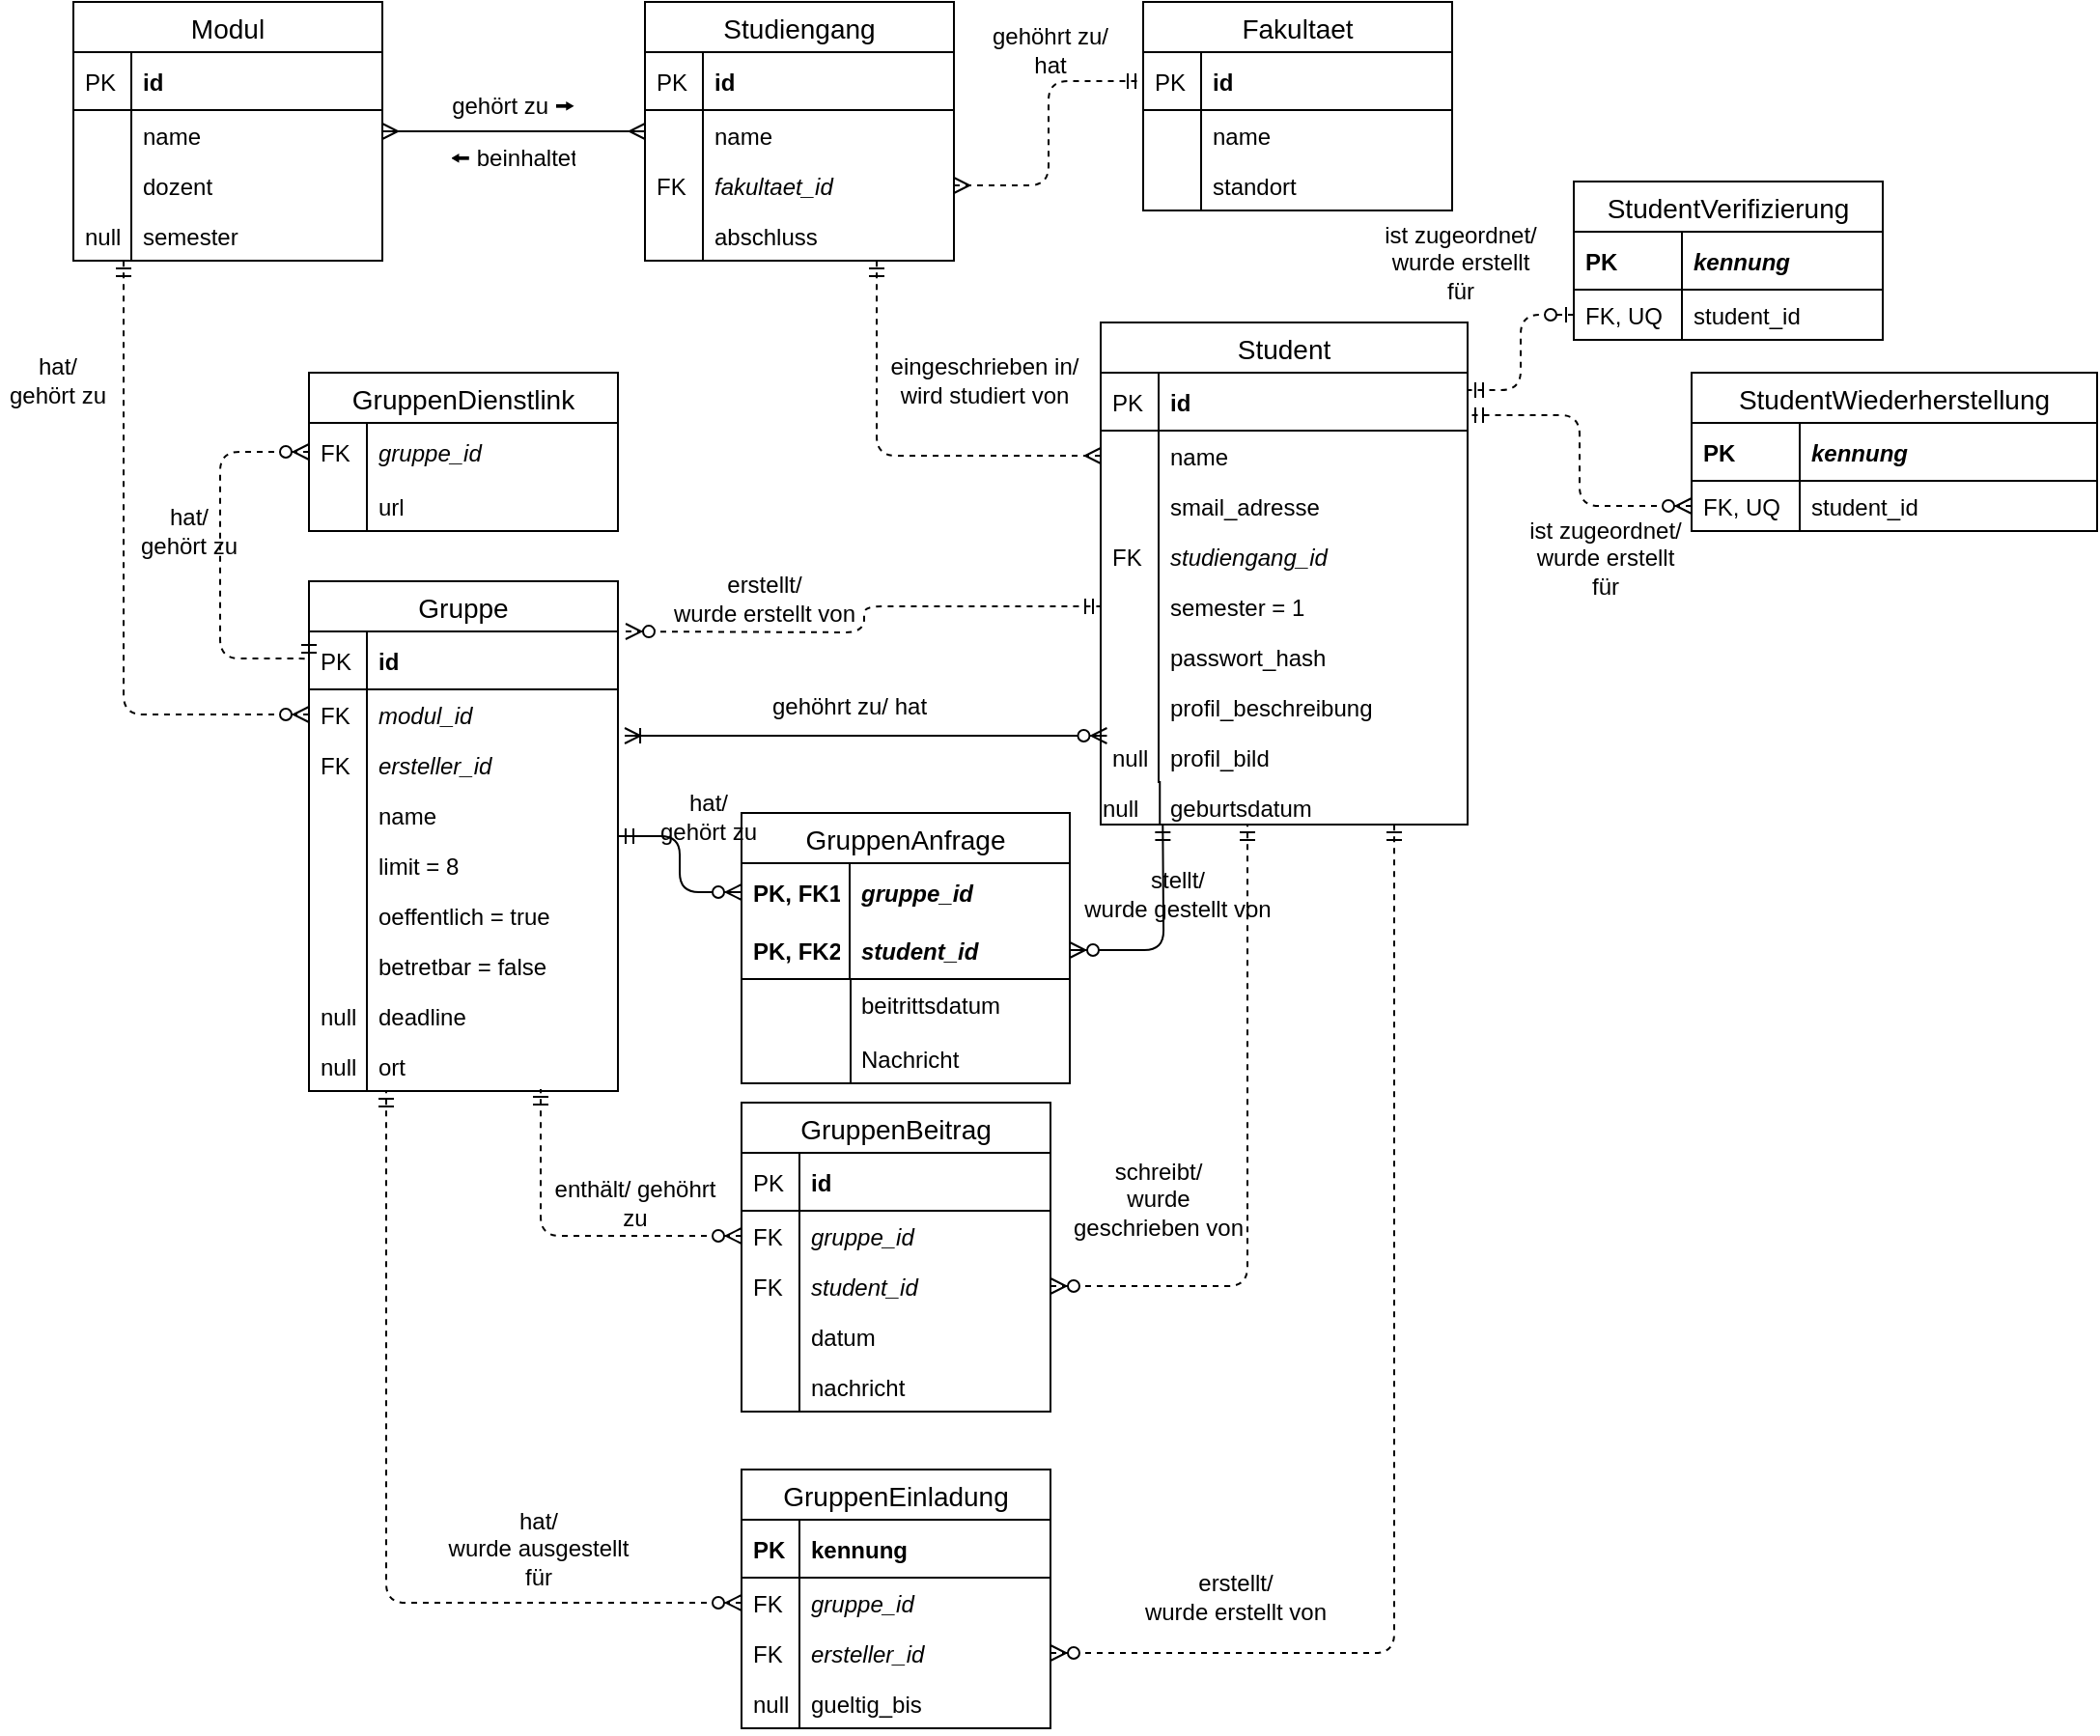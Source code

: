 <mxfile pages="2" version="11.1.4" type="device"><diagram id="RLOoCkEmfC1kCt_ERs4h" name="ERD"><mxGraphModel dx="1463" dy="850" grid="1" gridSize="10" guides="1" tooltips="1" connect="1" arrows="1" fold="1" page="1" pageScale="1" pageWidth="1169" pageHeight="1654" math="0" shadow="0"><root><mxCell id="0"/><mxCell id="1" parent="0"/><mxCell id="q0ngvxd6lDWXGjiL8JKx-23" style="edgeStyle=orthogonalEdgeStyle;rounded=1;orthogonalLoop=1;jettySize=auto;html=1;startArrow=ERmany;startFill=0;endArrow=ERmandOne;endFill=0;exitX=1;exitY=0.5;exitDx=0;exitDy=0;dashed=1;entryX=0;entryY=0.5;entryDx=0;entryDy=0;" parent="1" source="q0ngvxd6lDWXGjiL8JKx-17" target="q0ngvxd6lDWXGjiL8JKx-2" edge="1"><mxGeometry relative="1" as="geometry"/></mxCell><mxCell id="CZWm_Kjjg1r7m4dwWxef-43" style="edgeStyle=orthogonalEdgeStyle;rounded=1;orthogonalLoop=1;jettySize=auto;html=1;startArrow=ERmany;startFill=0;endArrow=ERmandOne;endFill=0;entryX=0.75;entryY=1;entryDx=0;entryDy=0;entryPerimeter=0;exitX=0;exitY=0.5;exitDx=0;exitDy=0;dashed=1;" parent="1" source="CZWm_Kjjg1r7m4dwWxef-27" target="q0ngvxd6lDWXGjiL8JKx-19" edge="1"><mxGeometry relative="1" as="geometry"/></mxCell><mxCell id="CZWm_Kjjg1r7m4dwWxef-62" style="edgeStyle=orthogonalEdgeStyle;rounded=1;orthogonalLoop=1;jettySize=auto;html=1;startArrow=ERzeroToOne;startFill=1;endArrow=ERmandOne;endFill=0;strokeColor=#000000;exitX=0;exitY=0.5;exitDx=0;exitDy=0;entryX=1;entryY=0.3;entryDx=0;entryDy=0;entryPerimeter=0;dashed=1;" parent="1" source="CZWm_Kjjg1r7m4dwWxef-87" target="CZWm_Kjjg1r7m4dwWxef-25" edge="1"><mxGeometry relative="1" as="geometry"><mxPoint x="676" y="724" as="sourcePoint"/></mxGeometry></mxCell><mxCell id="QtLXU1wTtizaAyf6Qufu-1" style="edgeStyle=orthogonalEdgeStyle;rounded=1;orthogonalLoop=1;jettySize=auto;html=1;startArrow=ERmany;startFill=0;endArrow=ERmany;endFill=0;strokeColor=#000000;" parent="1" source="CZWm_Kjjg1r7m4dwWxef-1" target="q0ngvxd6lDWXGjiL8JKx-12" edge="1"><mxGeometry relative="1" as="geometry"><mxPoint x="250" y="220" as="targetPoint"/></mxGeometry></mxCell><mxCell id="CZWm_Kjjg1r7m4dwWxef-117" style="edgeStyle=orthogonalEdgeStyle;rounded=1;orthogonalLoop=1;jettySize=auto;html=1;startArrow=ERzeroToMany;startFill=1;endArrow=ERmandOne;endFill=0;strokeColor=#000000;exitX=0;exitY=0.5;exitDx=0;exitDy=0;dashed=1;" parent="1" source="CZWm_Kjjg1r7m4dwWxef-113" target="CZWm_Kjjg1r7m4dwWxef-1" edge="1"><mxGeometry relative="1" as="geometry"><Array as="points"><mxPoint x="90" y="573"/></Array></mxGeometry></mxCell><mxCell id="CZWm_Kjjg1r7m4dwWxef-118" style="rounded=1;orthogonalLoop=1;jettySize=auto;html=1;startArrow=ERzeroToMany;startFill=1;endArrow=ERmandOne;endFill=0;strokeColor=#000000;edgeStyle=orthogonalEdgeStyle;entryX=0;entryY=0.5;entryDx=0;entryDy=0;dashed=1;" parent="1" target="CZWm_Kjjg1r7m4dwWxef-41" edge="1"><mxGeometry relative="1" as="geometry"><mxPoint x="586" y="479" as="targetPoint"/><mxPoint x="350" y="530" as="sourcePoint"/></mxGeometry></mxCell><mxCell id="CZWm_Kjjg1r7m4dwWxef-120" style="edgeStyle=orthogonalEdgeStyle;rounded=1;orthogonalLoop=1;jettySize=auto;html=1;entryX=1;entryY=0.733;entryDx=0;entryDy=0;startArrow=ERzeroToMany;startFill=1;endArrow=ERmandOne;endFill=0;strokeColor=#000000;entryPerimeter=0;exitX=0;exitY=0.5;exitDx=0;exitDy=0;dashed=1;" parent="1" source="CZWm_Kjjg1r7m4dwWxef-92" target="CZWm_Kjjg1r7m4dwWxef-25" edge="1"><mxGeometry relative="1" as="geometry"/></mxCell><mxCell id="CZWm_Kjjg1r7m4dwWxef-96" value="Gruppe" style="swimlane;fontStyle=0;childLayout=stackLayout;horizontal=1;startSize=26;horizontalStack=0;resizeParent=1;resizeParentMax=0;resizeLast=0;collapsible=1;marginBottom=0;align=center;fontSize=14;" parent="1" vertex="1"><mxGeometry x="186" y="504" width="160" height="264" as="geometry"/></mxCell><mxCell id="CZWm_Kjjg1r7m4dwWxef-97" value="id" style="shape=partialRectangle;top=0;left=0;right=0;bottom=1;align=left;verticalAlign=middle;fillColor=none;spacingLeft=34;spacingRight=4;overflow=hidden;rotatable=0;points=[[0,0.5],[1,0.5]];portConstraint=eastwest;dropTarget=0;fontStyle=1;fontSize=12;" parent="CZWm_Kjjg1r7m4dwWxef-96" vertex="1"><mxGeometry y="26" width="160" height="30" as="geometry"/></mxCell><mxCell id="CZWm_Kjjg1r7m4dwWxef-98" value="PK" style="shape=partialRectangle;top=0;left=0;bottom=0;fillColor=none;align=left;verticalAlign=middle;spacingLeft=4;spacingRight=4;overflow=hidden;rotatable=0;points=[];portConstraint=eastwest;part=1;fontSize=12;" parent="CZWm_Kjjg1r7m4dwWxef-97" vertex="1" connectable="0"><mxGeometry width="30" height="30" as="geometry"/></mxCell><mxCell id="CZWm_Kjjg1r7m4dwWxef-113" value="modul_id" style="shape=partialRectangle;top=0;left=0;right=0;bottom=0;align=left;verticalAlign=top;fillColor=none;spacingLeft=34;spacingRight=4;overflow=hidden;rotatable=0;points=[[0,0.5],[1,0.5]];portConstraint=eastwest;dropTarget=0;fontSize=12;fontStyle=2" parent="CZWm_Kjjg1r7m4dwWxef-96" vertex="1"><mxGeometry y="56" width="160" height="26" as="geometry"/></mxCell><mxCell id="CZWm_Kjjg1r7m4dwWxef-114" value="FK" style="shape=partialRectangle;top=0;left=0;bottom=0;fillColor=none;align=left;verticalAlign=top;spacingLeft=4;spacingRight=4;overflow=hidden;rotatable=0;points=[];portConstraint=eastwest;part=1;fontSize=12;" parent="CZWm_Kjjg1r7m4dwWxef-113" vertex="1" connectable="0"><mxGeometry width="30" height="26" as="geometry"/></mxCell><mxCell id="CZWm_Kjjg1r7m4dwWxef-115" value="ersteller_id" style="shape=partialRectangle;top=0;left=0;right=0;bottom=0;align=left;verticalAlign=top;fillColor=none;spacingLeft=34;spacingRight=4;overflow=hidden;rotatable=0;points=[[0,0.5],[1,0.5]];portConstraint=eastwest;dropTarget=0;fontSize=12;fontStyle=2" parent="CZWm_Kjjg1r7m4dwWxef-96" vertex="1"><mxGeometry y="82" width="160" height="26" as="geometry"/></mxCell><mxCell id="CZWm_Kjjg1r7m4dwWxef-116" value="FK" style="shape=partialRectangle;top=0;left=0;bottom=0;fillColor=none;align=left;verticalAlign=top;spacingLeft=4;spacingRight=4;overflow=hidden;rotatable=0;points=[];portConstraint=eastwest;part=1;fontSize=12;" parent="CZWm_Kjjg1r7m4dwWxef-115" vertex="1" connectable="0"><mxGeometry width="30" height="26" as="geometry"/></mxCell><mxCell id="CZWm_Kjjg1r7m4dwWxef-99" value="name" style="shape=partialRectangle;top=0;left=0;right=0;bottom=0;align=left;verticalAlign=top;fillColor=none;spacingLeft=34;spacingRight=4;overflow=hidden;rotatable=0;points=[[0,0.5],[1,0.5]];portConstraint=eastwest;dropTarget=0;fontSize=12;" parent="CZWm_Kjjg1r7m4dwWxef-96" vertex="1"><mxGeometry y="108" width="160" height="26" as="geometry"/></mxCell><mxCell id="CZWm_Kjjg1r7m4dwWxef-100" value="" style="shape=partialRectangle;top=0;left=0;bottom=0;fillColor=none;align=left;verticalAlign=top;spacingLeft=4;spacingRight=4;overflow=hidden;rotatable=0;points=[];portConstraint=eastwest;part=1;fontSize=12;" parent="CZWm_Kjjg1r7m4dwWxef-99" vertex="1" connectable="0"><mxGeometry width="30" height="26" as="geometry"/></mxCell><mxCell id="CZWm_Kjjg1r7m4dwWxef-101" value="limit = 8" style="shape=partialRectangle;top=0;left=0;right=0;bottom=0;align=left;verticalAlign=top;fillColor=none;spacingLeft=34;spacingRight=4;overflow=hidden;rotatable=0;points=[[0,0.5],[1,0.5]];portConstraint=eastwest;dropTarget=0;fontSize=12;" parent="CZWm_Kjjg1r7m4dwWxef-96" vertex="1"><mxGeometry y="134" width="160" height="26" as="geometry"/></mxCell><mxCell id="CZWm_Kjjg1r7m4dwWxef-102" value="" style="shape=partialRectangle;top=0;left=0;bottom=0;fillColor=none;align=left;verticalAlign=top;spacingLeft=4;spacingRight=4;overflow=hidden;rotatable=0;points=[];portConstraint=eastwest;part=1;fontSize=12;" parent="CZWm_Kjjg1r7m4dwWxef-101" vertex="1" connectable="0"><mxGeometry width="30" height="26" as="geometry"/></mxCell><mxCell id="CZWm_Kjjg1r7m4dwWxef-103" value="oeffentlich = true" style="shape=partialRectangle;top=0;left=0;right=0;bottom=0;align=left;verticalAlign=top;fillColor=none;spacingLeft=34;spacingRight=4;overflow=hidden;rotatable=0;points=[[0,0.5],[1,0.5]];portConstraint=eastwest;dropTarget=0;fontSize=12;" parent="CZWm_Kjjg1r7m4dwWxef-96" vertex="1"><mxGeometry y="160" width="160" height="26" as="geometry"/></mxCell><mxCell id="CZWm_Kjjg1r7m4dwWxef-104" value="" style="shape=partialRectangle;top=0;left=0;bottom=0;fillColor=none;align=left;verticalAlign=top;spacingLeft=4;spacingRight=4;overflow=hidden;rotatable=0;points=[];portConstraint=eastwest;part=1;fontSize=12;" parent="CZWm_Kjjg1r7m4dwWxef-103" vertex="1" connectable="0"><mxGeometry width="30" height="26" as="geometry"/></mxCell><mxCell id="CZWm_Kjjg1r7m4dwWxef-107" value="betretbar = false" style="shape=partialRectangle;top=0;left=0;right=0;bottom=0;align=left;verticalAlign=top;fillColor=none;spacingLeft=34;spacingRight=4;overflow=hidden;rotatable=0;points=[[0,0.5],[1,0.5]];portConstraint=eastwest;dropTarget=0;fontSize=12;" parent="CZWm_Kjjg1r7m4dwWxef-96" vertex="1"><mxGeometry y="186" width="160" height="26" as="geometry"/></mxCell><mxCell id="CZWm_Kjjg1r7m4dwWxef-108" value="" style="shape=partialRectangle;top=0;left=0;bottom=0;fillColor=none;align=left;verticalAlign=top;spacingLeft=4;spacingRight=4;overflow=hidden;rotatable=0;points=[];portConstraint=eastwest;part=1;fontSize=12;" parent="CZWm_Kjjg1r7m4dwWxef-107" vertex="1" connectable="0"><mxGeometry width="30" height="26" as="geometry"/></mxCell><mxCell id="CZWm_Kjjg1r7m4dwWxef-109" value="deadline" style="shape=partialRectangle;top=0;left=0;right=0;bottom=0;align=left;verticalAlign=top;fillColor=none;spacingLeft=34;spacingRight=4;overflow=hidden;rotatable=0;points=[[0,0.5],[1,0.5]];portConstraint=eastwest;dropTarget=0;fontSize=12;" parent="CZWm_Kjjg1r7m4dwWxef-96" vertex="1"><mxGeometry y="212" width="160" height="26" as="geometry"/></mxCell><mxCell id="CZWm_Kjjg1r7m4dwWxef-110" value="null" style="shape=partialRectangle;top=0;left=0;bottom=0;fillColor=none;align=left;verticalAlign=top;spacingLeft=4;spacingRight=4;overflow=hidden;rotatable=0;points=[];portConstraint=eastwest;part=1;fontSize=12;" parent="CZWm_Kjjg1r7m4dwWxef-109" vertex="1" connectable="0"><mxGeometry width="30" height="26" as="geometry"/></mxCell><mxCell id="CZWm_Kjjg1r7m4dwWxef-111" value="ort" style="shape=partialRectangle;top=0;left=0;right=0;bottom=0;align=left;verticalAlign=top;fillColor=none;spacingLeft=34;spacingRight=4;overflow=hidden;rotatable=0;points=[[0,0.5],[1,0.5]];portConstraint=eastwest;dropTarget=0;fontSize=12;" parent="CZWm_Kjjg1r7m4dwWxef-96" vertex="1"><mxGeometry y="238" width="160" height="26" as="geometry"/></mxCell><mxCell id="CZWm_Kjjg1r7m4dwWxef-112" value="null" style="shape=partialRectangle;top=0;left=0;bottom=0;fillColor=none;align=left;verticalAlign=top;spacingLeft=4;spacingRight=4;overflow=hidden;rotatable=0;points=[];portConstraint=eastwest;part=1;fontSize=12;" parent="CZWm_Kjjg1r7m4dwWxef-111" vertex="1" connectable="0"><mxGeometry width="30" height="26" as="geometry"/></mxCell><mxCell id="CZWm_Kjjg1r7m4dwWxef-139" style="edgeStyle=orthogonalEdgeStyle;rounded=1;orthogonalLoop=1;jettySize=auto;html=1;startArrow=ERzeroToMany;startFill=1;endArrow=ERmandOne;endFill=0;strokeColor=#000000;dashed=1;entryX=0;entryY=0.5;entryDx=0;entryDy=0;" parent="1" source="QtLXU1wTtizaAyf6Qufu-16" target="CZWm_Kjjg1r7m4dwWxef-97" edge="1"><mxGeometry relative="1" as="geometry"><mxPoint x="346" y="425" as="sourcePoint"/><Array as="points"><mxPoint x="140" y="437"/><mxPoint x="140" y="544"/></Array><mxPoint x="180" y="544" as="targetPoint"/></mxGeometry></mxCell><mxCell id="CZWm_Kjjg1r7m4dwWxef-154" style="edgeStyle=orthogonalEdgeStyle;rounded=1;orthogonalLoop=1;jettySize=auto;html=1;startArrow=ERzeroToMany;startFill=1;endArrow=ERmandOne;endFill=0;strokeColor=#000000;entryX=0.4;entryY=1;entryDx=0;entryDy=0;entryPerimeter=0;exitX=1;exitY=0.5;exitDx=0;exitDy=0;dashed=1;" parent="1" source="CZWm_Kjjg1r7m4dwWxef-145" target="CZWm_Kjjg1r7m4dwWxef-94" edge="1"><mxGeometry relative="1" as="geometry"/></mxCell><mxCell id="CZWm_Kjjg1r7m4dwWxef-153" style="edgeStyle=orthogonalEdgeStyle;rounded=1;orthogonalLoop=1;jettySize=auto;html=1;startArrow=ERzeroToMany;startFill=1;endArrow=ERmandOne;endFill=0;strokeColor=#000000;exitX=0;exitY=0.5;exitDx=0;exitDy=0;entryX=0.75;entryY=0.962;entryDx=0;entryDy=0;entryPerimeter=0;dashed=1;" parent="1" source="CZWm_Kjjg1r7m4dwWxef-143" target="CZWm_Kjjg1r7m4dwWxef-111" edge="1"><mxGeometry relative="1" as="geometry"/></mxCell><mxCell id="CZWm_Kjjg1r7m4dwWxef-166" style="edgeStyle=orthogonalEdgeStyle;rounded=1;orthogonalLoop=1;jettySize=auto;html=1;startArrow=ERzeroToMany;startFill=1;endArrow=ERmandOne;endFill=0;strokeColor=#000000;entryX=0.2;entryY=1;entryDx=0;entryDy=0;entryPerimeter=0;exitX=1;exitY=0.5;exitDx=0;exitDy=0;" parent="1" source="QtLXU1wTtizaAyf6Qufu-11" edge="1"><mxGeometry relative="1" as="geometry"><mxPoint x="563.857" y="695.714" as="sourcePoint"/><mxPoint x="628.143" y="630" as="targetPoint"/></mxGeometry></mxCell><mxCell id="CZWm_Kjjg1r7m4dwWxef-199" style="edgeStyle=orthogonalEdgeStyle;rounded=1;orthogonalLoop=1;jettySize=auto;html=1;startArrow=ERzeroToMany;startFill=1;endArrow=ERmandOne;endFill=0;strokeColor=#000000;exitX=0;exitY=0.5;exitDx=0;exitDy=0;" parent="1" source="QtLXU1wTtizaAyf6Qufu-9" target="CZWm_Kjjg1r7m4dwWxef-96" edge="1"><mxGeometry relative="1" as="geometry"/></mxCell><mxCell id="CZWm_Kjjg1r7m4dwWxef-198" style="edgeStyle=orthogonalEdgeStyle;rounded=1;orthogonalLoop=1;jettySize=auto;html=1;startArrow=ERzeroToMany;startFill=1;endArrow=ERmandOne;endFill=0;strokeColor=#000000;entryX=0.8;entryY=1;entryDx=0;entryDy=0;entryPerimeter=0;dashed=1;exitX=1;exitY=0.5;exitDx=0;exitDy=0;" parent="1" source="A3N_dmrzNlg626EpN3l3-8" target="CZWm_Kjjg1r7m4dwWxef-94" edge="1"><mxGeometry relative="1" as="geometry"/></mxCell><mxCell id="CZWm_Kjjg1r7m4dwWxef-197" style="edgeStyle=orthogonalEdgeStyle;rounded=1;orthogonalLoop=1;jettySize=auto;html=1;startArrow=ERzeroToMany;startFill=1;endArrow=ERmandOne;endFill=0;strokeColor=#000000;exitX=0;exitY=0.5;exitDx=0;exitDy=0;entryX=0.25;entryY=1;entryDx=0;entryDy=0;entryPerimeter=0;dashed=1;" parent="1" source="A3N_dmrzNlg626EpN3l3-4" target="CZWm_Kjjg1r7m4dwWxef-111" edge="1"><mxGeometry relative="1" as="geometry"><mxPoint x="356" y="1019" as="sourcePoint"/><mxPoint x="196" y="814" as="targetPoint"/></mxGeometry></mxCell><mxCell id="QtLXU1wTtizaAyf6Qufu-3" value="gehört zu 🠚" style="text;strokeColor=none;fillColor=none;spacingLeft=4;spacingRight=4;overflow=hidden;rotatable=0;points=[[0,0.5],[1,0.5]];portConstraint=eastwest;fontSize=12;align=center;" parent="1" vertex="1"><mxGeometry x="250" y="244" width="84" height="30" as="geometry"/></mxCell><mxCell id="QtLXU1wTtizaAyf6Qufu-4" value="🠘 beinhaltet" style="text;strokeColor=none;fillColor=none;spacingLeft=4;spacingRight=4;overflow=hidden;rotatable=0;points=[[0,0.5],[1,0.5]];portConstraint=eastwest;fontSize=12;align=center;" parent="1" vertex="1"><mxGeometry x="255" y="271" width="74" height="26" as="geometry"/></mxCell><mxCell id="QtLXU1wTtizaAyf6Qufu-15" value="GruppenDienstlink" style="swimlane;fontStyle=0;childLayout=stackLayout;horizontal=1;startSize=26;horizontalStack=0;resizeParent=1;resizeParentMax=0;resizeLast=0;collapsible=1;marginBottom=0;align=center;fontSize=14;" parent="1" vertex="1"><mxGeometry x="186" y="396" width="160" height="82" as="geometry"/></mxCell><mxCell id="QtLXU1wTtizaAyf6Qufu-16" value="gruppe_id" style="shape=partialRectangle;top=0;left=0;right=0;bottom=1;align=left;verticalAlign=middle;fillColor=none;spacingLeft=34;spacingRight=4;overflow=hidden;rotatable=0;points=[[0,0.5],[1,0.5]];portConstraint=eastwest;dropTarget=0;fontStyle=2;fontSize=12;strokeColor=none;" parent="QtLXU1wTtizaAyf6Qufu-15" vertex="1"><mxGeometry y="26" width="160" height="30" as="geometry"/></mxCell><mxCell id="QtLXU1wTtizaAyf6Qufu-17" value="FK" style="shape=partialRectangle;top=0;left=0;bottom=0;fillColor=none;align=left;verticalAlign=middle;spacingLeft=4;spacingRight=4;overflow=hidden;rotatable=0;points=[];portConstraint=eastwest;part=1;fontSize=12;" parent="QtLXU1wTtizaAyf6Qufu-16" vertex="1" connectable="0"><mxGeometry width="30" height="30" as="geometry"/></mxCell><mxCell id="QtLXU1wTtizaAyf6Qufu-18" value="url" style="shape=partialRectangle;top=0;left=0;right=0;bottom=0;align=left;verticalAlign=top;fillColor=none;spacingLeft=34;spacingRight=4;overflow=hidden;rotatable=0;points=[[0,0.5],[1,0.5]];portConstraint=eastwest;dropTarget=0;fontSize=12;" parent="QtLXU1wTtizaAyf6Qufu-15" vertex="1"><mxGeometry y="56" width="160" height="26" as="geometry"/></mxCell><mxCell id="QtLXU1wTtizaAyf6Qufu-19" value="" style="shape=partialRectangle;top=0;left=0;bottom=0;fillColor=none;align=left;verticalAlign=top;spacingLeft=4;spacingRight=4;overflow=hidden;rotatable=0;points=[];portConstraint=eastwest;part=1;fontSize=12;" parent="QtLXU1wTtizaAyf6Qufu-18" vertex="1" connectable="0"><mxGeometry width="30" height="26" as="geometry"/></mxCell><mxCell id="CZWm_Kjjg1r7m4dwWxef-24" value="Student" style="swimlane;fontStyle=0;childLayout=stackLayout;horizontal=1;startSize=26;horizontalStack=0;resizeParent=1;resizeParentMax=0;resizeLast=0;collapsible=1;marginBottom=0;align=center;fontSize=14;" parent="1" vertex="1"><mxGeometry x="596" y="370" width="190" height="260" as="geometry"/></mxCell><mxCell id="CZWm_Kjjg1r7m4dwWxef-25" value="id" style="shape=partialRectangle;top=0;left=0;right=0;bottom=1;align=left;verticalAlign=middle;fillColor=none;spacingLeft=34;spacingRight=4;overflow=hidden;rotatable=0;points=[[0,0.5],[1,0.5]];portConstraint=eastwest;dropTarget=0;fontStyle=1;fontSize=12;" parent="CZWm_Kjjg1r7m4dwWxef-24" vertex="1"><mxGeometry y="26" width="190" height="30" as="geometry"/></mxCell><mxCell id="CZWm_Kjjg1r7m4dwWxef-26" value="PK" style="shape=partialRectangle;top=0;left=0;bottom=0;fillColor=none;align=left;verticalAlign=middle;spacingLeft=4;spacingRight=4;overflow=hidden;rotatable=0;points=[];portConstraint=eastwest;part=1;fontSize=12;" parent="CZWm_Kjjg1r7m4dwWxef-25" vertex="1" connectable="0"><mxGeometry width="30" height="30" as="geometry"/></mxCell><mxCell id="CZWm_Kjjg1r7m4dwWxef-27" value="name" style="shape=partialRectangle;top=0;left=0;right=0;bottom=0;align=left;verticalAlign=top;fillColor=none;spacingLeft=34;spacingRight=4;overflow=hidden;rotatable=0;points=[[0,0.5],[1,0.5]];portConstraint=eastwest;dropTarget=0;fontSize=12;" parent="CZWm_Kjjg1r7m4dwWxef-24" vertex="1"><mxGeometry y="56" width="190" height="26" as="geometry"/></mxCell><mxCell id="CZWm_Kjjg1r7m4dwWxef-28" value="" style="shape=partialRectangle;top=0;left=0;bottom=0;fillColor=none;align=left;verticalAlign=top;spacingLeft=4;spacingRight=4;overflow=hidden;rotatable=0;points=[];portConstraint=eastwest;part=1;fontSize=12;" parent="CZWm_Kjjg1r7m4dwWxef-27" vertex="1" connectable="0"><mxGeometry width="30" height="26" as="geometry"/></mxCell><mxCell id="CZWm_Kjjg1r7m4dwWxef-29" value="smail_adresse" style="shape=partialRectangle;top=0;left=0;right=0;bottom=0;align=left;verticalAlign=top;fillColor=none;spacingLeft=34;spacingRight=4;overflow=hidden;rotatable=0;points=[[0,0.5],[1,0.5]];portConstraint=eastwest;dropTarget=0;fontSize=12;" parent="CZWm_Kjjg1r7m4dwWxef-24" vertex="1"><mxGeometry y="82" width="190" height="26" as="geometry"/></mxCell><mxCell id="CZWm_Kjjg1r7m4dwWxef-30" value="" style="shape=partialRectangle;top=0;left=0;bottom=0;fillColor=none;align=left;verticalAlign=top;spacingLeft=4;spacingRight=4;overflow=hidden;rotatable=0;points=[];portConstraint=eastwest;part=1;fontSize=12;" parent="CZWm_Kjjg1r7m4dwWxef-29" vertex="1" connectable="0"><mxGeometry width="30" height="26" as="geometry"/></mxCell><mxCell id="CZWm_Kjjg1r7m4dwWxef-39" value="studiengang_id" style="shape=partialRectangle;top=0;left=0;right=0;bottom=0;align=left;verticalAlign=top;fillColor=none;spacingLeft=34;spacingRight=4;overflow=hidden;rotatable=0;points=[[0,0.5],[1,0.5]];portConstraint=eastwest;dropTarget=0;fontSize=12;fontStyle=2" parent="CZWm_Kjjg1r7m4dwWxef-24" vertex="1"><mxGeometry y="108" width="190" height="26" as="geometry"/></mxCell><mxCell id="CZWm_Kjjg1r7m4dwWxef-40" value="FK" style="shape=partialRectangle;top=0;left=0;bottom=0;fillColor=none;align=left;verticalAlign=top;spacingLeft=4;spacingRight=4;overflow=hidden;rotatable=0;points=[];portConstraint=eastwest;part=1;fontSize=12;" parent="CZWm_Kjjg1r7m4dwWxef-39" vertex="1" connectable="0"><mxGeometry width="30" height="26" as="geometry"/></mxCell><mxCell id="CZWm_Kjjg1r7m4dwWxef-41" value="semester = 1" style="shape=partialRectangle;top=0;left=0;right=0;bottom=0;align=left;verticalAlign=top;fillColor=none;spacingLeft=34;spacingRight=4;overflow=hidden;rotatable=0;points=[[0,0.5],[1,0.5]];portConstraint=eastwest;dropTarget=0;fontSize=12;" parent="CZWm_Kjjg1r7m4dwWxef-24" vertex="1"><mxGeometry y="134" width="190" height="26" as="geometry"/></mxCell><mxCell id="CZWm_Kjjg1r7m4dwWxef-42" value="" style="shape=partialRectangle;top=0;left=0;bottom=0;fillColor=none;align=left;verticalAlign=top;spacingLeft=4;spacingRight=4;overflow=hidden;rotatable=0;points=[];portConstraint=eastwest;part=1;fontSize=12;" parent="CZWm_Kjjg1r7m4dwWxef-41" vertex="1" connectable="0"><mxGeometry width="30" height="26" as="geometry"/></mxCell><mxCell id="CZWm_Kjjg1r7m4dwWxef-31" value="passwort_hash" style="shape=partialRectangle;top=0;left=0;right=0;bottom=0;align=left;verticalAlign=top;fillColor=none;spacingLeft=34;spacingRight=4;overflow=hidden;rotatable=0;points=[[0,0.5],[1,0.5]];portConstraint=eastwest;dropTarget=0;fontSize=12;" parent="CZWm_Kjjg1r7m4dwWxef-24" vertex="1"><mxGeometry y="160" width="190" height="26" as="geometry"/></mxCell><mxCell id="CZWm_Kjjg1r7m4dwWxef-32" value="" style="shape=partialRectangle;top=0;left=0;bottom=0;fillColor=none;align=left;verticalAlign=top;spacingLeft=4;spacingRight=4;overflow=hidden;rotatable=0;points=[];portConstraint=eastwest;part=1;fontSize=12;" parent="CZWm_Kjjg1r7m4dwWxef-31" vertex="1" connectable="0"><mxGeometry width="30" height="26" as="geometry"/></mxCell><mxCell id="CZWm_Kjjg1r7m4dwWxef-37" value="profil_beschreibung" style="shape=partialRectangle;top=0;left=0;right=0;bottom=0;align=left;verticalAlign=top;fillColor=none;spacingLeft=34;spacingRight=4;overflow=hidden;rotatable=0;points=[[0,0.5],[1,0.5]];portConstraint=eastwest;dropTarget=0;fontSize=12;" parent="CZWm_Kjjg1r7m4dwWxef-24" vertex="1"><mxGeometry y="186" width="190" height="26" as="geometry"/></mxCell><mxCell id="CZWm_Kjjg1r7m4dwWxef-38" value="" style="shape=partialRectangle;top=0;left=0;bottom=0;fillColor=none;align=left;verticalAlign=top;spacingLeft=4;spacingRight=4;overflow=hidden;rotatable=0;points=[];portConstraint=eastwest;part=1;fontSize=12;" parent="CZWm_Kjjg1r7m4dwWxef-37" vertex="1" connectable="0"><mxGeometry width="30" height="26" as="geometry"/></mxCell><mxCell id="CZWm_Kjjg1r7m4dwWxef-35" value="profil_bild" style="shape=partialRectangle;top=0;left=0;right=0;bottom=0;align=left;verticalAlign=top;fillColor=none;spacingLeft=34;spacingRight=4;overflow=hidden;rotatable=0;points=[[0,0.5],[1,0.5]];portConstraint=eastwest;dropTarget=0;fontSize=12;" parent="CZWm_Kjjg1r7m4dwWxef-24" vertex="1"><mxGeometry y="212" width="190" height="26" as="geometry"/></mxCell><mxCell id="CZWm_Kjjg1r7m4dwWxef-36" value="null" style="shape=partialRectangle;top=0;left=0;bottom=0;fillColor=none;align=left;verticalAlign=top;spacingLeft=4;spacingRight=4;overflow=hidden;rotatable=0;points=[];portConstraint=eastwest;part=1;fontSize=12;" parent="CZWm_Kjjg1r7m4dwWxef-35" vertex="1" connectable="0"><mxGeometry width="30" height="26" as="geometry"/></mxCell><mxCell id="CZWm_Kjjg1r7m4dwWxef-94" value="geburtsdatum" style="shape=partialRectangle;top=0;left=0;right=0;bottom=0;align=left;verticalAlign=top;fillColor=none;spacingLeft=34;spacingRight=4;overflow=hidden;rotatable=0;points=[[0,0.5],[1,0.5]];portConstraint=eastwest;dropTarget=0;fontSize=12;" parent="CZWm_Kjjg1r7m4dwWxef-24" vertex="1"><mxGeometry y="238" width="190" height="22" as="geometry"/></mxCell><mxCell id="CZWm_Kjjg1r7m4dwWxef-95" value="null" style="shape=partialRectangle;top=0;left=0;bottom=0;fillColor=none;align=left;verticalAlign=top;spacingLeft=4;spacingRight=4;overflow=hidden;rotatable=0;points=[];portConstraint=eastwest;part=1;fontSize=12;" parent="CZWm_Kjjg1r7m4dwWxef-94" vertex="1" connectable="0"><mxGeometry x="-5" width="35.625" height="22" as="geometry"/></mxCell><mxCell id="CZWm_Kjjg1r7m4dwWxef-140" value="GruppenBeitrag" style="swimlane;fontStyle=0;childLayout=stackLayout;horizontal=1;startSize=26;horizontalStack=0;resizeParent=1;resizeParentMax=0;resizeLast=0;collapsible=1;marginBottom=0;align=center;fontSize=14;" parent="1" vertex="1"><mxGeometry x="410" y="774" width="160" height="160" as="geometry"/></mxCell><mxCell id="CZWm_Kjjg1r7m4dwWxef-141" value="id" style="shape=partialRectangle;top=0;left=0;right=0;bottom=1;align=left;verticalAlign=middle;fillColor=none;spacingLeft=34;spacingRight=4;overflow=hidden;rotatable=0;points=[[0,0.5],[1,0.5]];portConstraint=eastwest;dropTarget=0;fontStyle=1;fontSize=12;" parent="CZWm_Kjjg1r7m4dwWxef-140" vertex="1"><mxGeometry y="26" width="160" height="30" as="geometry"/></mxCell><mxCell id="CZWm_Kjjg1r7m4dwWxef-142" value="PK" style="shape=partialRectangle;top=0;left=0;bottom=0;fillColor=none;align=left;verticalAlign=middle;spacingLeft=4;spacingRight=4;overflow=hidden;rotatable=0;points=[];portConstraint=eastwest;part=1;fontSize=12;" parent="CZWm_Kjjg1r7m4dwWxef-141" vertex="1" connectable="0"><mxGeometry width="30" height="30" as="geometry"/></mxCell><mxCell id="CZWm_Kjjg1r7m4dwWxef-143" value="gruppe_id" style="shape=partialRectangle;top=0;left=0;right=0;bottom=0;align=left;verticalAlign=top;fillColor=none;spacingLeft=34;spacingRight=4;overflow=hidden;rotatable=0;points=[[0,0.5],[1,0.5]];portConstraint=eastwest;dropTarget=0;fontSize=12;fontStyle=2" parent="CZWm_Kjjg1r7m4dwWxef-140" vertex="1"><mxGeometry y="56" width="160" height="26" as="geometry"/></mxCell><mxCell id="CZWm_Kjjg1r7m4dwWxef-144" value="FK" style="shape=partialRectangle;top=0;left=0;bottom=0;fillColor=none;align=left;verticalAlign=top;spacingLeft=4;spacingRight=4;overflow=hidden;rotatable=0;points=[];portConstraint=eastwest;part=1;fontSize=12;" parent="CZWm_Kjjg1r7m4dwWxef-143" vertex="1" connectable="0"><mxGeometry width="30" height="26" as="geometry"/></mxCell><mxCell id="CZWm_Kjjg1r7m4dwWxef-145" value="student_id" style="shape=partialRectangle;top=0;left=0;right=0;bottom=0;align=left;verticalAlign=top;fillColor=none;spacingLeft=34;spacingRight=4;overflow=hidden;rotatable=0;points=[[0,0.5],[1,0.5]];portConstraint=eastwest;dropTarget=0;fontSize=12;fontStyle=2" parent="CZWm_Kjjg1r7m4dwWxef-140" vertex="1"><mxGeometry y="82" width="160" height="26" as="geometry"/></mxCell><mxCell id="CZWm_Kjjg1r7m4dwWxef-146" value="FK" style="shape=partialRectangle;top=0;left=0;bottom=0;fillColor=none;align=left;verticalAlign=top;spacingLeft=4;spacingRight=4;overflow=hidden;rotatable=0;points=[];portConstraint=eastwest;part=1;fontSize=12;" parent="CZWm_Kjjg1r7m4dwWxef-145" vertex="1" connectable="0"><mxGeometry width="30" height="26" as="geometry"/></mxCell><mxCell id="CZWm_Kjjg1r7m4dwWxef-147" value="datum" style="shape=partialRectangle;top=0;left=0;right=0;bottom=0;align=left;verticalAlign=top;fillColor=none;spacingLeft=34;spacingRight=4;overflow=hidden;rotatable=0;points=[[0,0.5],[1,0.5]];portConstraint=eastwest;dropTarget=0;fontSize=12;" parent="CZWm_Kjjg1r7m4dwWxef-140" vertex="1"><mxGeometry y="108" width="160" height="26" as="geometry"/></mxCell><mxCell id="CZWm_Kjjg1r7m4dwWxef-148" value="" style="shape=partialRectangle;top=0;left=0;bottom=0;fillColor=none;align=left;verticalAlign=top;spacingLeft=4;spacingRight=4;overflow=hidden;rotatable=0;points=[];portConstraint=eastwest;part=1;fontSize=12;" parent="CZWm_Kjjg1r7m4dwWxef-147" vertex="1" connectable="0"><mxGeometry width="30" height="26" as="geometry"/></mxCell><mxCell id="CZWm_Kjjg1r7m4dwWxef-151" value="nachricht" style="shape=partialRectangle;top=0;left=0;right=0;bottom=0;align=left;verticalAlign=top;fillColor=none;spacingLeft=34;spacingRight=4;overflow=hidden;rotatable=0;points=[[0,0.5],[1,0.5]];portConstraint=eastwest;dropTarget=0;fontSize=12;" parent="CZWm_Kjjg1r7m4dwWxef-140" vertex="1"><mxGeometry y="134" width="160" height="26" as="geometry"/></mxCell><mxCell id="CZWm_Kjjg1r7m4dwWxef-152" value="" style="shape=partialRectangle;top=0;left=0;bottom=0;fillColor=none;align=left;verticalAlign=top;spacingLeft=4;spacingRight=4;overflow=hidden;rotatable=0;points=[];portConstraint=eastwest;part=1;fontSize=12;" parent="CZWm_Kjjg1r7m4dwWxef-151" vertex="1" connectable="0"><mxGeometry width="30" height="26" as="geometry"/></mxCell><mxCell id="QtLXU1wTtizaAyf6Qufu-8" value="GruppenAnfrage" style="swimlane;fontStyle=0;childLayout=stackLayout;horizontal=1;startSize=26;horizontalStack=0;resizeParent=1;resizeParentMax=0;resizeLast=0;collapsible=1;marginBottom=0;align=center;fontSize=14;" parent="1" vertex="1"><mxGeometry x="410" y="624" width="170" height="140" as="geometry"/></mxCell><mxCell id="QtLXU1wTtizaAyf6Qufu-9" value="gruppe_id" style="shape=partialRectangle;top=0;left=0;right=0;bottom=0;align=left;verticalAlign=middle;fillColor=none;spacingLeft=60;spacingRight=4;overflow=hidden;rotatable=0;points=[[0,0.5],[1,0.5]];portConstraint=eastwest;dropTarget=0;fontStyle=3;fontSize=12;" parent="QtLXU1wTtizaAyf6Qufu-8" vertex="1"><mxGeometry y="26" width="170" height="30" as="geometry"/></mxCell><mxCell id="QtLXU1wTtizaAyf6Qufu-10" value="PK, FK1" style="shape=partialRectangle;fontStyle=1;top=0;left=0;bottom=0;fillColor=none;align=left;verticalAlign=middle;spacingLeft=4;spacingRight=4;overflow=hidden;rotatable=0;points=[];portConstraint=eastwest;part=1;fontSize=12;" parent="QtLXU1wTtizaAyf6Qufu-9" vertex="1" connectable="0"><mxGeometry width="56" height="30" as="geometry"/></mxCell><mxCell id="QtLXU1wTtizaAyf6Qufu-11" value="student_id" style="shape=partialRectangle;top=0;left=0;right=0;bottom=1;align=left;verticalAlign=middle;fillColor=none;spacingLeft=60;spacingRight=4;overflow=hidden;rotatable=0;points=[[0,0.5],[1,0.5]];portConstraint=eastwest;dropTarget=0;fontStyle=3;fontSize=12;" parent="QtLXU1wTtizaAyf6Qufu-8" vertex="1"><mxGeometry y="56" width="170" height="30" as="geometry"/></mxCell><mxCell id="QtLXU1wTtizaAyf6Qufu-12" value="PK, FK2" style="shape=partialRectangle;fontStyle=1;top=0;left=0;bottom=0;fillColor=none;align=left;verticalAlign=middle;spacingLeft=4;spacingRight=4;overflow=hidden;rotatable=0;points=[];portConstraint=eastwest;part=1;fontSize=12;" parent="QtLXU1wTtizaAyf6Qufu-11" vertex="1" connectable="0"><mxGeometry width="56" height="30" as="geometry"/></mxCell><mxCell id="QtLXU1wTtizaAyf6Qufu-13" value="beitrittsdatum&#10;&#10;Nachricht" style="shape=partialRectangle;top=0;left=0;right=0;bottom=0;align=left;verticalAlign=top;fillColor=none;spacingLeft=60;spacingRight=4;overflow=hidden;rotatable=0;points=[[0,0.5],[1,0.5]];portConstraint=eastwest;dropTarget=0;fontSize=12;" parent="QtLXU1wTtizaAyf6Qufu-8" vertex="1"><mxGeometry y="86" width="170" height="54" as="geometry"/></mxCell><mxCell id="QtLXU1wTtizaAyf6Qufu-14" value="" style="shape=partialRectangle;top=0;left=0;bottom=0;fillColor=none;align=left;verticalAlign=top;spacingLeft=4;spacingRight=4;overflow=hidden;rotatable=0;points=[];portConstraint=eastwest;part=1;fontSize=12;" parent="QtLXU1wTtizaAyf6Qufu-13" vertex="1" connectable="0"><mxGeometry x="-3" width="59.5" height="54" as="geometry"/></mxCell><mxCell id="q0ngvxd6lDWXGjiL8JKx-12" value="Studiengang" style="swimlane;fontStyle=0;childLayout=stackLayout;horizontal=1;startSize=26;horizontalStack=0;resizeParent=1;resizeParentMax=0;resizeLast=0;collapsible=1;marginBottom=0;align=center;fontSize=14;" parent="1" vertex="1"><mxGeometry x="360" y="204" width="160" height="134" as="geometry"/></mxCell><mxCell id="q0ngvxd6lDWXGjiL8JKx-13" value="id" style="shape=partialRectangle;top=0;left=0;right=0;bottom=1;align=left;verticalAlign=middle;fillColor=none;spacingLeft=34;spacingRight=4;overflow=hidden;rotatable=0;points=[[0,0.5],[1,0.5]];portConstraint=eastwest;dropTarget=0;fontStyle=1;fontSize=12;" parent="q0ngvxd6lDWXGjiL8JKx-12" vertex="1"><mxGeometry y="26" width="160" height="30" as="geometry"/></mxCell><mxCell id="q0ngvxd6lDWXGjiL8JKx-14" value="PK" style="shape=partialRectangle;top=0;left=0;bottom=0;fillColor=none;align=left;verticalAlign=middle;spacingLeft=4;spacingRight=4;overflow=hidden;rotatable=0;points=[];portConstraint=eastwest;part=1;fontSize=12;" parent="q0ngvxd6lDWXGjiL8JKx-13" vertex="1" connectable="0"><mxGeometry width="30" height="30" as="geometry"/></mxCell><mxCell id="q0ngvxd6lDWXGjiL8JKx-15" value="name" style="shape=partialRectangle;top=0;left=0;right=0;bottom=0;align=left;verticalAlign=top;fillColor=none;spacingLeft=34;spacingRight=4;overflow=hidden;rotatable=0;points=[[0,0.5],[1,0.5]];portConstraint=eastwest;dropTarget=0;fontSize=12;" parent="q0ngvxd6lDWXGjiL8JKx-12" vertex="1"><mxGeometry y="56" width="160" height="26" as="geometry"/></mxCell><mxCell id="q0ngvxd6lDWXGjiL8JKx-16" value="" style="shape=partialRectangle;top=0;left=0;bottom=0;fillColor=none;align=left;verticalAlign=top;spacingLeft=4;spacingRight=4;overflow=hidden;rotatable=0;points=[];portConstraint=eastwest;part=1;fontSize=12;" parent="q0ngvxd6lDWXGjiL8JKx-15" vertex="1" connectable="0"><mxGeometry width="30" height="26" as="geometry"/></mxCell><mxCell id="q0ngvxd6lDWXGjiL8JKx-17" value="fakultaet_id" style="shape=partialRectangle;top=0;left=0;right=0;bottom=0;align=left;verticalAlign=top;fillColor=none;spacingLeft=34;spacingRight=4;overflow=hidden;rotatable=0;points=[[0,0.5],[1,0.5]];portConstraint=eastwest;dropTarget=0;fontSize=12;fontStyle=2" parent="q0ngvxd6lDWXGjiL8JKx-12" vertex="1"><mxGeometry y="82" width="160" height="26" as="geometry"/></mxCell><mxCell id="q0ngvxd6lDWXGjiL8JKx-18" value="FK" style="shape=partialRectangle;top=0;left=0;bottom=0;fillColor=none;align=left;verticalAlign=top;spacingLeft=4;spacingRight=4;overflow=hidden;rotatable=0;points=[];portConstraint=eastwest;part=1;fontSize=12;" parent="q0ngvxd6lDWXGjiL8JKx-17" vertex="1" connectable="0"><mxGeometry width="30" height="26" as="geometry"/></mxCell><mxCell id="q0ngvxd6lDWXGjiL8JKx-19" value="abschluss" style="shape=partialRectangle;top=0;left=0;right=0;bottom=0;align=left;verticalAlign=top;fillColor=none;spacingLeft=34;spacingRight=4;overflow=hidden;rotatable=0;points=[[0,0.5],[1,0.5]];portConstraint=eastwest;dropTarget=0;fontSize=12;" parent="q0ngvxd6lDWXGjiL8JKx-12" vertex="1"><mxGeometry y="108" width="160" height="26" as="geometry"/></mxCell><mxCell id="q0ngvxd6lDWXGjiL8JKx-20" value="" style="shape=partialRectangle;top=0;left=0;bottom=0;fillColor=none;align=left;verticalAlign=top;spacingLeft=4;spacingRight=4;overflow=hidden;rotatable=0;points=[];portConstraint=eastwest;part=1;fontSize=12;" parent="q0ngvxd6lDWXGjiL8JKx-19" vertex="1" connectable="0"><mxGeometry width="30" height="26" as="geometry"/></mxCell><mxCell id="q0ngvxd6lDWXGjiL8JKx-1" value="Fakultaet" style="swimlane;fontStyle=0;childLayout=stackLayout;horizontal=1;startSize=26;horizontalStack=0;resizeParent=1;resizeParentMax=0;resizeLast=0;collapsible=1;marginBottom=0;align=center;fontSize=14;" parent="1" vertex="1"><mxGeometry x="618" y="204" width="160" height="108" as="geometry"/></mxCell><mxCell id="q0ngvxd6lDWXGjiL8JKx-2" value="id" style="shape=partialRectangle;top=0;left=0;right=0;bottom=1;align=left;verticalAlign=middle;fillColor=none;spacingLeft=34;spacingRight=4;overflow=hidden;rotatable=0;points=[[0,0.5],[1,0.5]];portConstraint=eastwest;dropTarget=0;fontStyle=1;fontSize=12;" parent="q0ngvxd6lDWXGjiL8JKx-1" vertex="1"><mxGeometry y="26" width="160" height="30" as="geometry"/></mxCell><mxCell id="q0ngvxd6lDWXGjiL8JKx-3" value="PK" style="shape=partialRectangle;top=0;left=0;bottom=0;fillColor=none;align=left;verticalAlign=middle;spacingLeft=4;spacingRight=4;overflow=hidden;rotatable=0;points=[];portConstraint=eastwest;part=1;fontSize=12;" parent="q0ngvxd6lDWXGjiL8JKx-2" vertex="1" connectable="0"><mxGeometry width="30" height="30" as="geometry"/></mxCell><mxCell id="q0ngvxd6lDWXGjiL8JKx-4" value="name" style="shape=partialRectangle;top=0;left=0;right=0;bottom=0;align=left;verticalAlign=top;fillColor=none;spacingLeft=34;spacingRight=4;overflow=hidden;rotatable=0;points=[[0,0.5],[1,0.5]];portConstraint=eastwest;dropTarget=0;fontSize=12;" parent="q0ngvxd6lDWXGjiL8JKx-1" vertex="1"><mxGeometry y="56" width="160" height="26" as="geometry"/></mxCell><mxCell id="q0ngvxd6lDWXGjiL8JKx-5" value="" style="shape=partialRectangle;top=0;left=0;bottom=0;fillColor=none;align=left;verticalAlign=top;spacingLeft=4;spacingRight=4;overflow=hidden;rotatable=0;points=[];portConstraint=eastwest;part=1;fontSize=12;" parent="q0ngvxd6lDWXGjiL8JKx-4" vertex="1" connectable="0"><mxGeometry width="30" height="26" as="geometry"/></mxCell><mxCell id="q0ngvxd6lDWXGjiL8JKx-6" value="standort" style="shape=partialRectangle;top=0;left=0;right=0;bottom=0;align=left;verticalAlign=top;fillColor=none;spacingLeft=34;spacingRight=4;overflow=hidden;rotatable=0;points=[[0,0.5],[1,0.5]];portConstraint=eastwest;dropTarget=0;fontSize=12;" parent="q0ngvxd6lDWXGjiL8JKx-1" vertex="1"><mxGeometry y="82" width="160" height="26" as="geometry"/></mxCell><mxCell id="q0ngvxd6lDWXGjiL8JKx-7" value="" style="shape=partialRectangle;top=0;left=0;bottom=0;fillColor=none;align=left;verticalAlign=top;spacingLeft=4;spacingRight=4;overflow=hidden;rotatable=0;points=[];portConstraint=eastwest;part=1;fontSize=12;" parent="q0ngvxd6lDWXGjiL8JKx-6" vertex="1" connectable="0"><mxGeometry width="30" height="26" as="geometry"/></mxCell><mxCell id="CZWm_Kjjg1r7m4dwWxef-1" value="Modul" style="swimlane;fontStyle=0;childLayout=stackLayout;horizontal=1;startSize=26;horizontalStack=0;resizeParent=1;resizeParentMax=0;resizeLast=0;collapsible=1;marginBottom=0;align=center;fontSize=14;" parent="1" vertex="1"><mxGeometry x="64" y="204" width="160" height="134" as="geometry"/></mxCell><mxCell id="CZWm_Kjjg1r7m4dwWxef-2" value="id" style="shape=partialRectangle;top=0;left=0;right=0;bottom=1;align=left;verticalAlign=middle;fillColor=none;spacingLeft=34;spacingRight=4;overflow=hidden;rotatable=0;points=[[0,0.5],[1,0.5]];portConstraint=eastwest;dropTarget=0;fontStyle=1;fontSize=12;" parent="CZWm_Kjjg1r7m4dwWxef-1" vertex="1"><mxGeometry y="26" width="160" height="30" as="geometry"/></mxCell><mxCell id="CZWm_Kjjg1r7m4dwWxef-3" value="PK" style="shape=partialRectangle;top=0;left=0;bottom=0;fillColor=none;align=left;verticalAlign=middle;spacingLeft=4;spacingRight=4;overflow=hidden;rotatable=0;points=[];portConstraint=eastwest;part=1;fontSize=12;" parent="CZWm_Kjjg1r7m4dwWxef-2" vertex="1" connectable="0"><mxGeometry width="30" height="30" as="geometry"/></mxCell><mxCell id="CZWm_Kjjg1r7m4dwWxef-4" value="name" style="shape=partialRectangle;top=0;left=0;right=0;bottom=0;align=left;verticalAlign=top;fillColor=none;spacingLeft=34;spacingRight=4;overflow=hidden;rotatable=0;points=[[0,0.5],[1,0.5]];portConstraint=eastwest;dropTarget=0;fontSize=12;" parent="CZWm_Kjjg1r7m4dwWxef-1" vertex="1"><mxGeometry y="56" width="160" height="26" as="geometry"/></mxCell><mxCell id="CZWm_Kjjg1r7m4dwWxef-5" value="" style="shape=partialRectangle;top=0;left=0;bottom=0;fillColor=none;align=left;verticalAlign=top;spacingLeft=4;spacingRight=4;overflow=hidden;rotatable=0;points=[];portConstraint=eastwest;part=1;fontSize=12;" parent="CZWm_Kjjg1r7m4dwWxef-4" vertex="1" connectable="0"><mxGeometry width="30" height="26" as="geometry"/></mxCell><mxCell id="CZWm_Kjjg1r7m4dwWxef-6" value="dozent" style="shape=partialRectangle;top=0;left=0;right=0;bottom=0;align=left;verticalAlign=top;fillColor=none;spacingLeft=34;spacingRight=4;overflow=hidden;rotatable=0;points=[[0,0.5],[1,0.5]];portConstraint=eastwest;dropTarget=0;fontSize=12;" parent="CZWm_Kjjg1r7m4dwWxef-1" vertex="1"><mxGeometry y="82" width="160" height="26" as="geometry"/></mxCell><mxCell id="CZWm_Kjjg1r7m4dwWxef-7" value="" style="shape=partialRectangle;top=0;left=0;bottom=0;fillColor=none;align=left;verticalAlign=top;spacingLeft=4;spacingRight=4;overflow=hidden;rotatable=0;points=[];portConstraint=eastwest;part=1;fontSize=12;" parent="CZWm_Kjjg1r7m4dwWxef-6" vertex="1" connectable="0"><mxGeometry width="30" height="26" as="geometry"/></mxCell><mxCell id="CZWm_Kjjg1r7m4dwWxef-12" value="semester" style="shape=partialRectangle;top=0;left=0;right=0;bottom=0;align=left;verticalAlign=top;fillColor=none;spacingLeft=34;spacingRight=4;overflow=hidden;rotatable=0;points=[[0,0.5],[1,0.5]];portConstraint=eastwest;dropTarget=0;fontSize=12;" parent="CZWm_Kjjg1r7m4dwWxef-1" vertex="1"><mxGeometry y="108" width="160" height="26" as="geometry"/></mxCell><mxCell id="CZWm_Kjjg1r7m4dwWxef-13" value="null" style="shape=partialRectangle;top=0;left=0;bottom=0;fillColor=none;align=left;verticalAlign=top;spacingLeft=4;spacingRight=4;overflow=hidden;rotatable=0;points=[];portConstraint=eastwest;part=1;fontSize=12;" parent="CZWm_Kjjg1r7m4dwWxef-12" vertex="1" connectable="0"><mxGeometry width="30" height="26" as="geometry"/></mxCell><mxCell id="A3N_dmrzNlg626EpN3l3-1" value="GruppenEinladung" style="swimlane;fontStyle=0;childLayout=stackLayout;horizontal=1;startSize=26;horizontalStack=0;resizeParent=1;resizeParentMax=0;resizeLast=0;collapsible=1;marginBottom=0;align=center;fontSize=14;" parent="1" vertex="1"><mxGeometry x="410" y="964" width="160" height="134" as="geometry"/></mxCell><mxCell id="A3N_dmrzNlg626EpN3l3-2" value="kennung" style="shape=partialRectangle;top=0;left=0;right=0;bottom=1;align=left;verticalAlign=middle;fillColor=none;spacingLeft=34;spacingRight=4;overflow=hidden;rotatable=0;points=[[0,0.5],[1,0.5]];portConstraint=eastwest;dropTarget=0;fontStyle=1;fontSize=12;" parent="A3N_dmrzNlg626EpN3l3-1" vertex="1"><mxGeometry y="26" width="160" height="30" as="geometry"/></mxCell><mxCell id="A3N_dmrzNlg626EpN3l3-3" value="PK" style="shape=partialRectangle;top=0;left=0;bottom=0;fillColor=none;align=left;verticalAlign=middle;spacingLeft=4;spacingRight=4;overflow=hidden;rotatable=0;points=[];portConstraint=eastwest;part=1;fontSize=12;fontStyle=1" parent="A3N_dmrzNlg626EpN3l3-2" vertex="1" connectable="0"><mxGeometry width="30" height="30" as="geometry"/></mxCell><mxCell id="A3N_dmrzNlg626EpN3l3-4" value="gruppe_id" style="shape=partialRectangle;top=0;left=0;right=0;bottom=0;align=left;verticalAlign=top;fillColor=none;spacingLeft=34;spacingRight=4;overflow=hidden;rotatable=0;points=[[0,0.5],[1,0.5]];portConstraint=eastwest;dropTarget=0;fontSize=12;fontStyle=2" parent="A3N_dmrzNlg626EpN3l3-1" vertex="1"><mxGeometry y="56" width="160" height="26" as="geometry"/></mxCell><mxCell id="A3N_dmrzNlg626EpN3l3-5" value="FK" style="shape=partialRectangle;top=0;left=0;bottom=0;fillColor=none;align=left;verticalAlign=top;spacingLeft=4;spacingRight=4;overflow=hidden;rotatable=0;points=[];portConstraint=eastwest;part=1;fontSize=12;" parent="A3N_dmrzNlg626EpN3l3-4" vertex="1" connectable="0"><mxGeometry width="30" height="26" as="geometry"/></mxCell><mxCell id="A3N_dmrzNlg626EpN3l3-8" value="ersteller_id" style="shape=partialRectangle;top=0;left=0;right=0;bottom=0;align=left;verticalAlign=top;fillColor=none;spacingLeft=34;spacingRight=4;overflow=hidden;rotatable=0;points=[[0,0.5],[1,0.5]];portConstraint=eastwest;dropTarget=0;fontSize=12;fontStyle=2" parent="A3N_dmrzNlg626EpN3l3-1" vertex="1"><mxGeometry y="82" width="160" height="26" as="geometry"/></mxCell><mxCell id="A3N_dmrzNlg626EpN3l3-9" value="FK" style="shape=partialRectangle;top=0;left=0;bottom=0;fillColor=none;align=left;verticalAlign=top;spacingLeft=4;spacingRight=4;overflow=hidden;rotatable=0;points=[];portConstraint=eastwest;part=1;fontSize=12;" parent="A3N_dmrzNlg626EpN3l3-8" vertex="1" connectable="0"><mxGeometry width="30" height="26" as="geometry"/></mxCell><mxCell id="A3N_dmrzNlg626EpN3l3-6" value="gueltig_bis" style="shape=partialRectangle;top=0;left=0;right=0;bottom=0;align=left;verticalAlign=top;fillColor=none;spacingLeft=34;spacingRight=4;overflow=hidden;rotatable=0;points=[[0,0.5],[1,0.5]];portConstraint=eastwest;dropTarget=0;fontSize=12;" parent="A3N_dmrzNlg626EpN3l3-1" vertex="1"><mxGeometry y="108" width="160" height="26" as="geometry"/></mxCell><mxCell id="A3N_dmrzNlg626EpN3l3-7" value="null" style="shape=partialRectangle;top=0;left=0;bottom=0;fillColor=none;align=left;verticalAlign=top;spacingLeft=4;spacingRight=4;overflow=hidden;rotatable=0;points=[];portConstraint=eastwest;part=1;fontSize=12;" parent="A3N_dmrzNlg626EpN3l3-6" vertex="1" connectable="0"><mxGeometry width="30" height="26" as="geometry"/></mxCell><mxCell id="CZWm_Kjjg1r7m4dwWxef-82" value="StudentVerifizierung" style="swimlane;fontStyle=0;childLayout=stackLayout;horizontal=1;startSize=26;horizontalStack=0;resizeParent=1;resizeParentMax=0;resizeLast=0;collapsible=1;marginBottom=0;align=center;fontSize=14;" parent="1" vertex="1"><mxGeometry x="841" y="297" width="160" height="82" as="geometry"/></mxCell><mxCell id="CZWm_Kjjg1r7m4dwWxef-85" value="kennung" style="shape=partialRectangle;top=0;left=0;right=0;bottom=1;align=left;verticalAlign=middle;fillColor=none;spacingLeft=60;spacingRight=4;overflow=hidden;rotatable=0;points=[[0,0.5],[1,0.5]];portConstraint=eastwest;dropTarget=0;fontStyle=3;fontSize=12;" parent="CZWm_Kjjg1r7m4dwWxef-82" vertex="1"><mxGeometry y="26" width="160" height="30" as="geometry"/></mxCell><mxCell id="CZWm_Kjjg1r7m4dwWxef-86" value="PK" style="shape=partialRectangle;fontStyle=1;top=0;left=0;bottom=0;fillColor=none;align=left;verticalAlign=middle;spacingLeft=4;spacingRight=4;overflow=hidden;rotatable=0;points=[];portConstraint=eastwest;part=1;fontSize=12;" parent="CZWm_Kjjg1r7m4dwWxef-85" vertex="1" connectable="0"><mxGeometry width="56" height="30" as="geometry"/></mxCell><mxCell id="CZWm_Kjjg1r7m4dwWxef-87" value="student_id" style="shape=partialRectangle;top=0;left=0;right=0;bottom=0;align=left;verticalAlign=top;fillColor=none;spacingLeft=60;spacingRight=4;overflow=hidden;rotatable=0;points=[[0,0.5],[1,0.5]];portConstraint=eastwest;dropTarget=0;fontSize=12;fontStyle=0" parent="CZWm_Kjjg1r7m4dwWxef-82" vertex="1"><mxGeometry y="56" width="160" height="26" as="geometry"/></mxCell><mxCell id="CZWm_Kjjg1r7m4dwWxef-88" value="FK, UQ" style="shape=partialRectangle;top=0;left=0;bottom=0;fillColor=none;align=left;verticalAlign=top;spacingLeft=4;spacingRight=4;overflow=hidden;rotatable=0;points=[];portConstraint=eastwest;part=1;fontSize=12;" parent="CZWm_Kjjg1r7m4dwWxef-87" vertex="1" connectable="0"><mxGeometry width="56" height="26" as="geometry"/></mxCell><mxCell id="CZWm_Kjjg1r7m4dwWxef-89" value="StudentWiederherstellung" style="swimlane;fontStyle=0;childLayout=stackLayout;horizontal=1;startSize=26;horizontalStack=0;resizeParent=1;resizeParentMax=0;resizeLast=0;collapsible=1;marginBottom=0;align=center;fontSize=14;" parent="1" vertex="1"><mxGeometry x="902" y="396" width="210" height="82" as="geometry"/></mxCell><mxCell id="CZWm_Kjjg1r7m4dwWxef-90" value="kennung" style="shape=partialRectangle;top=0;left=0;right=0;bottom=1;align=left;verticalAlign=middle;fillColor=none;spacingLeft=60;spacingRight=4;overflow=hidden;rotatable=0;points=[[0,0.5],[1,0.5]];portConstraint=eastwest;dropTarget=0;fontStyle=3;fontSize=12;" parent="CZWm_Kjjg1r7m4dwWxef-89" vertex="1"><mxGeometry y="26" width="210" height="30" as="geometry"/></mxCell><mxCell id="CZWm_Kjjg1r7m4dwWxef-91" value="PK" style="shape=partialRectangle;fontStyle=1;top=0;left=0;bottom=0;fillColor=none;align=left;verticalAlign=middle;spacingLeft=4;spacingRight=4;overflow=hidden;rotatable=0;points=[];portConstraint=eastwest;part=1;fontSize=12;" parent="CZWm_Kjjg1r7m4dwWxef-90" vertex="1" connectable="0"><mxGeometry width="56" height="30" as="geometry"/></mxCell><mxCell id="CZWm_Kjjg1r7m4dwWxef-92" value="student_id" style="shape=partialRectangle;top=0;left=0;right=0;bottom=0;align=left;verticalAlign=top;fillColor=none;spacingLeft=60;spacingRight=4;overflow=hidden;rotatable=0;points=[[0,0.5],[1,0.5]];portConstraint=eastwest;dropTarget=0;fontSize=12;fontStyle=0" parent="CZWm_Kjjg1r7m4dwWxef-89" vertex="1"><mxGeometry y="56" width="210" height="26" as="geometry"/></mxCell><mxCell id="CZWm_Kjjg1r7m4dwWxef-93" value="FK, UQ" style="shape=partialRectangle;top=0;left=0;bottom=0;fillColor=none;align=left;verticalAlign=top;spacingLeft=4;spacingRight=4;overflow=hidden;rotatable=0;points=[];portConstraint=eastwest;part=1;fontSize=12;" parent="CZWm_Kjjg1r7m4dwWxef-92" vertex="1" connectable="0"><mxGeometry width="56" height="26" as="geometry"/></mxCell><mxCell id="3yg6UVUqKH6bDdjmm3gZ-1" value="gehöhrt zu/ hat" style="text;html=1;strokeColor=none;fillColor=none;align=center;verticalAlign=middle;whiteSpace=wrap;rounded=0;" vertex="1" parent="1"><mxGeometry x="381" y="559" width="170" height="20" as="geometry"/></mxCell><mxCell id="3yg6UVUqKH6bDdjmm3gZ-2" value="erstellt/&lt;br&gt;wurde erstellt von" style="text;html=1;strokeColor=none;fillColor=none;align=center;verticalAlign=middle;whiteSpace=wrap;rounded=0;" vertex="1" parent="1"><mxGeometry x="349" y="487" width="146" height="52" as="geometry"/></mxCell><mxCell id="3yg6UVUqKH6bDdjmm3gZ-4" value="" style="fontSize=12;html=1;endArrow=ERoneToMany;startArrow=ERzeroToMany;entryX=1.022;entryY=-0.077;entryDx=0;entryDy=0;entryPerimeter=0;exitX=0.017;exitY=0.077;exitDx=0;exitDy=0;exitPerimeter=0;" edge="1" parent="1" source="CZWm_Kjjg1r7m4dwWxef-35" target="CZWm_Kjjg1r7m4dwWxef-115"><mxGeometry width="100" height="100" relative="1" as="geometry"><mxPoint x="590" y="540" as="sourcePoint"/><mxPoint x="610" y="1380" as="targetPoint"/></mxGeometry></mxCell><mxCell id="3yg6UVUqKH6bDdjmm3gZ-6" value="stellt/&lt;br&gt;wurde gestellt von" style="text;html=1;strokeColor=none;fillColor=none;align=center;verticalAlign=middle;whiteSpace=wrap;rounded=0;" vertex="1" parent="1"><mxGeometry x="576" y="646" width="120" height="40" as="geometry"/></mxCell><mxCell id="3yg6UVUqKH6bDdjmm3gZ-7" value="hat/&lt;br&gt;gehört zu" style="text;html=1;strokeColor=none;fillColor=none;align=center;verticalAlign=middle;whiteSpace=wrap;rounded=0;" vertex="1" parent="1"><mxGeometry x="333" y="606" width="120" height="40" as="geometry"/></mxCell><mxCell id="3yg6UVUqKH6bDdjmm3gZ-9" value="erstellt/&lt;br&gt;wurde erstellt von" style="text;html=1;strokeColor=none;fillColor=none;align=center;verticalAlign=middle;whiteSpace=wrap;rounded=0;" vertex="1" parent="1"><mxGeometry x="616" y="1005" width="100" height="50" as="geometry"/></mxCell><mxCell id="3yg6UVUqKH6bDdjmm3gZ-10" value="hat/&lt;br&gt;wurde ausgestellt für" style="text;html=1;strokeColor=none;fillColor=none;align=center;verticalAlign=middle;whiteSpace=wrap;rounded=0;" vertex="1" parent="1"><mxGeometry x="255" y="975" width="100" height="60" as="geometry"/></mxCell><mxCell id="3yg6UVUqKH6bDdjmm3gZ-11" value="hat/&lt;br&gt;gehört zu" style="text;html=1;strokeColor=none;fillColor=none;align=center;verticalAlign=middle;whiteSpace=wrap;rounded=0;" vertex="1" parent="1"><mxGeometry x="94" y="448" width="60" height="60" as="geometry"/></mxCell><mxCell id="3yg6UVUqKH6bDdjmm3gZ-12" value="gehöhrt zu/&lt;br&gt;hat" style="text;html=1;strokeColor=none;fillColor=none;align=center;verticalAlign=middle;whiteSpace=wrap;rounded=0;" vertex="1" parent="1"><mxGeometry x="530" y="214" width="80" height="30" as="geometry"/></mxCell><mxCell id="3yg6UVUqKH6bDdjmm3gZ-13" value="enthält/ gehöhrt zu" style="text;html=1;strokeColor=none;fillColor=none;align=center;verticalAlign=middle;whiteSpace=wrap;rounded=0;" vertex="1" parent="1"><mxGeometry x="310" y="796" width="90" height="60" as="geometry"/></mxCell><mxCell id="3yg6UVUqKH6bDdjmm3gZ-14" value="schreibt/&lt;br&gt;wurde geschrieben von" style="text;html=1;strokeColor=none;fillColor=none;align=center;verticalAlign=middle;whiteSpace=wrap;rounded=0;" vertex="1" parent="1"><mxGeometry x="576" y="794" width="100" height="60" as="geometry"/></mxCell><mxCell id="3yg6UVUqKH6bDdjmm3gZ-17" value="hat/&lt;br&gt;gehört zu" style="text;html=1;strokeColor=none;fillColor=none;align=center;verticalAlign=middle;whiteSpace=wrap;rounded=0;" vertex="1" parent="1"><mxGeometry x="26" y="370" width="60" height="60" as="geometry"/></mxCell><mxCell id="3yg6UVUqKH6bDdjmm3gZ-24" value="ist zugeordnet/&lt;br&gt;wurde erstellt für" style="text;html=1;strokeColor=none;fillColor=none;align=center;verticalAlign=middle;whiteSpace=wrap;rounded=0;" vertex="1" parent="1"><mxGeometry x="813" y="465" width="89" height="54" as="geometry"/></mxCell><mxCell id="3yg6UVUqKH6bDdjmm3gZ-25" value="ist zugeordnet/&lt;br&gt;wurde erstellt für" style="text;html=1;strokeColor=none;fillColor=none;align=center;verticalAlign=middle;whiteSpace=wrap;rounded=0;" vertex="1" parent="1"><mxGeometry x="737.5" y="312" width="89" height="54" as="geometry"/></mxCell><mxCell id="3yg6UVUqKH6bDdjmm3gZ-26" value="eingeschrieben in/ wird studiert von" style="text;html=1;strokeColor=none;fillColor=none;align=center;verticalAlign=middle;whiteSpace=wrap;rounded=0;" vertex="1" parent="1"><mxGeometry x="481" y="370" width="110" height="60" as="geometry"/></mxCell></root></mxGraphModel></diagram><diagram name="EERD" id="f0zVEqXEMDkOBknVs6ff"><mxGraphModel dx="977" dy="856" grid="1" gridSize="10" guides="1" tooltips="1" connect="1" arrows="1" fold="1" page="1" pageScale="1" pageWidth="1169" pageHeight="1654" math="0" shadow="0"><root><mxCell id="7m6j2GZ988V0n2dbMLoH-0"/><mxCell id="7m6j2GZ988V0n2dbMLoH-1" parent="7m6j2GZ988V0n2dbMLoH-0"/><mxCell id="7m6j2GZ988V0n2dbMLoH-2" style="edgeStyle=orthogonalEdgeStyle;rounded=1;orthogonalLoop=1;jettySize=auto;html=1;startArrow=ERzeroToMany;startFill=1;endArrow=ERmandOne;endFill=0;exitX=1;exitY=0.5;exitDx=0;exitDy=0;dashed=1;entryX=0;entryY=0.5;entryDx=0;entryDy=0;" edge="1" parent="7m6j2GZ988V0n2dbMLoH-1" source="7m6j2GZ988V0n2dbMLoH-103" target="7m6j2GZ988V0n2dbMLoH-108"><mxGeometry relative="1" as="geometry"/></mxCell><mxCell id="7m6j2GZ988V0n2dbMLoH-3" style="edgeStyle=orthogonalEdgeStyle;rounded=1;orthogonalLoop=1;jettySize=auto;html=1;startArrow=ERzeroToMany;startFill=1;endArrow=ERmandOne;endFill=0;entryX=0.75;entryY=1;entryDx=0;entryDy=0;entryPerimeter=0;exitX=0;exitY=0.5;exitDx=0;exitDy=0;dashed=1;" edge="1" parent="7m6j2GZ988V0n2dbMLoH-1" source="7m6j2GZ988V0n2dbMLoH-51" target="7m6j2GZ988V0n2dbMLoH-105"><mxGeometry relative="1" as="geometry"/></mxCell><mxCell id="7m6j2GZ988V0n2dbMLoH-4" style="edgeStyle=orthogonalEdgeStyle;rounded=1;orthogonalLoop=1;jettySize=auto;html=1;startArrow=ERzeroToOne;startFill=1;endArrow=ERmandOne;endFill=0;strokeColor=#000000;exitX=0;exitY=0.5;exitDx=0;exitDy=0;entryX=1;entryY=0.3;entryDx=0;entryDy=0;entryPerimeter=0;dashed=1;" edge="1" parent="7m6j2GZ988V0n2dbMLoH-1" source="7m6j2GZ988V0n2dbMLoH-71" target="7m6j2GZ988V0n2dbMLoH-45"><mxGeometry relative="1" as="geometry"><mxPoint x="676" y="724" as="sourcePoint"/></mxGeometry></mxCell><mxCell id="7m6j2GZ988V0n2dbMLoH-5" style="edgeStyle=orthogonalEdgeStyle;rounded=1;orthogonalLoop=1;jettySize=auto;html=1;startArrow=ERzeroToMany;startFill=1;endArrow=ERoneToMany;endFill=0;strokeColor=#000000;" edge="1" parent="7m6j2GZ988V0n2dbMLoH-1" source="7m6j2GZ988V0n2dbMLoH-114" target="7m6j2GZ988V0n2dbMLoH-98"><mxGeometry relative="1" as="geometry"><mxPoint x="250" y="220" as="targetPoint"/></mxGeometry></mxCell><mxCell id="7m6j2GZ988V0n2dbMLoH-6" style="edgeStyle=orthogonalEdgeStyle;rounded=1;orthogonalLoop=1;jettySize=auto;html=1;startArrow=ERzeroToMany;startFill=1;endArrow=ERmandOne;endFill=0;strokeColor=#000000;exitX=0;exitY=0.5;exitDx=0;exitDy=0;dashed=1;" edge="1" parent="7m6j2GZ988V0n2dbMLoH-1" source="7m6j2GZ988V0n2dbMLoH-12" target="7m6j2GZ988V0n2dbMLoH-114"><mxGeometry relative="1" as="geometry"/></mxCell><mxCell id="7m6j2GZ988V0n2dbMLoH-7" style="rounded=1;orthogonalLoop=1;jettySize=auto;html=1;startArrow=ERzeroToMany;startFill=1;endArrow=ERmandOne;endFill=0;strokeColor=#000000;edgeStyle=orthogonalEdgeStyle;entryX=0;entryY=0.5;entryDx=0;entryDy=0;dashed=1;" edge="1" parent="7m6j2GZ988V0n2dbMLoH-1" source="7m6j2GZ988V0n2dbMLoH-14" target="7m6j2GZ988V0n2dbMLoH-53"><mxGeometry relative="1" as="geometry"><mxPoint x="586" y="479" as="targetPoint"/></mxGeometry></mxCell><mxCell id="7m6j2GZ988V0n2dbMLoH-8" style="edgeStyle=orthogonalEdgeStyle;rounded=1;orthogonalLoop=1;jettySize=auto;html=1;entryX=1;entryY=0.733;entryDx=0;entryDy=0;startArrow=ERzeroToOne;startFill=1;endArrow=ERmandOne;endFill=0;strokeColor=#000000;entryPerimeter=0;exitX=0;exitY=0.5;exitDx=0;exitDy=0;dashed=1;" edge="1" parent="7m6j2GZ988V0n2dbMLoH-1" source="7m6j2GZ988V0n2dbMLoH-66" target="7m6j2GZ988V0n2dbMLoH-45"><mxGeometry relative="1" as="geometry"/></mxCell><mxCell id="7m6j2GZ988V0n2dbMLoH-9" value="Gruppe" style="swimlane;fontStyle=0;childLayout=stackLayout;horizontal=1;startSize=26;horizontalStack=0;resizeParent=1;resizeParentMax=0;resizeLast=0;collapsible=1;marginBottom=0;align=center;fontSize=14;" vertex="1" parent="7m6j2GZ988V0n2dbMLoH-1"><mxGeometry x="186" y="504" width="160" height="264" as="geometry"/></mxCell><mxCell id="7m6j2GZ988V0n2dbMLoH-10" value="id" style="shape=partialRectangle;top=0;left=0;right=0;bottom=1;align=left;verticalAlign=middle;fillColor=none;spacingLeft=34;spacingRight=4;overflow=hidden;rotatable=0;points=[[0,0.5],[1,0.5]];portConstraint=eastwest;dropTarget=0;fontStyle=1;fontSize=12;" vertex="1" parent="7m6j2GZ988V0n2dbMLoH-9"><mxGeometry y="26" width="160" height="30" as="geometry"/></mxCell><mxCell id="7m6j2GZ988V0n2dbMLoH-11" value="PK" style="shape=partialRectangle;top=0;left=0;bottom=0;fillColor=none;align=left;verticalAlign=middle;spacingLeft=4;spacingRight=4;overflow=hidden;rotatable=0;points=[];portConstraint=eastwest;part=1;fontSize=12;" vertex="1" connectable="0" parent="7m6j2GZ988V0n2dbMLoH-10"><mxGeometry width="30" height="30" as="geometry"/></mxCell><mxCell id="7m6j2GZ988V0n2dbMLoH-12" value="modul_id" style="shape=partialRectangle;top=0;left=0;right=0;bottom=0;align=left;verticalAlign=top;fillColor=none;spacingLeft=34;spacingRight=4;overflow=hidden;rotatable=0;points=[[0,0.5],[1,0.5]];portConstraint=eastwest;dropTarget=0;fontSize=12;fontStyle=2" vertex="1" parent="7m6j2GZ988V0n2dbMLoH-9"><mxGeometry y="56" width="160" height="26" as="geometry"/></mxCell><mxCell id="7m6j2GZ988V0n2dbMLoH-13" value="FK" style="shape=partialRectangle;top=0;left=0;bottom=0;fillColor=none;align=left;verticalAlign=top;spacingLeft=4;spacingRight=4;overflow=hidden;rotatable=0;points=[];portConstraint=eastwest;part=1;fontSize=12;" vertex="1" connectable="0" parent="7m6j2GZ988V0n2dbMLoH-12"><mxGeometry width="30" height="26" as="geometry"/></mxCell><mxCell id="7m6j2GZ988V0n2dbMLoH-14" value="ersteller_id" style="shape=partialRectangle;top=0;left=0;right=0;bottom=0;align=left;verticalAlign=top;fillColor=none;spacingLeft=34;spacingRight=4;overflow=hidden;rotatable=0;points=[[0,0.5],[1,0.5]];portConstraint=eastwest;dropTarget=0;fontSize=12;fontStyle=2" vertex="1" parent="7m6j2GZ988V0n2dbMLoH-9"><mxGeometry y="82" width="160" height="26" as="geometry"/></mxCell><mxCell id="7m6j2GZ988V0n2dbMLoH-15" value="FK" style="shape=partialRectangle;top=0;left=0;bottom=0;fillColor=none;align=left;verticalAlign=top;spacingLeft=4;spacingRight=4;overflow=hidden;rotatable=0;points=[];portConstraint=eastwest;part=1;fontSize=12;" vertex="1" connectable="0" parent="7m6j2GZ988V0n2dbMLoH-14"><mxGeometry width="30" height="26" as="geometry"/></mxCell><mxCell id="7m6j2GZ988V0n2dbMLoH-16" value="name" style="shape=partialRectangle;top=0;left=0;right=0;bottom=0;align=left;verticalAlign=top;fillColor=none;spacingLeft=34;spacingRight=4;overflow=hidden;rotatable=0;points=[[0,0.5],[1,0.5]];portConstraint=eastwest;dropTarget=0;fontSize=12;" vertex="1" parent="7m6j2GZ988V0n2dbMLoH-9"><mxGeometry y="108" width="160" height="26" as="geometry"/></mxCell><mxCell id="7m6j2GZ988V0n2dbMLoH-17" value="" style="shape=partialRectangle;top=0;left=0;bottom=0;fillColor=none;align=left;verticalAlign=top;spacingLeft=4;spacingRight=4;overflow=hidden;rotatable=0;points=[];portConstraint=eastwest;part=1;fontSize=12;" vertex="1" connectable="0" parent="7m6j2GZ988V0n2dbMLoH-16"><mxGeometry width="30" height="26" as="geometry"/></mxCell><mxCell id="7m6j2GZ988V0n2dbMLoH-18" value="limit = 8" style="shape=partialRectangle;top=0;left=0;right=0;bottom=0;align=left;verticalAlign=top;fillColor=none;spacingLeft=34;spacingRight=4;overflow=hidden;rotatable=0;points=[[0,0.5],[1,0.5]];portConstraint=eastwest;dropTarget=0;fontSize=12;" vertex="1" parent="7m6j2GZ988V0n2dbMLoH-9"><mxGeometry y="134" width="160" height="26" as="geometry"/></mxCell><mxCell id="7m6j2GZ988V0n2dbMLoH-19" value="" style="shape=partialRectangle;top=0;left=0;bottom=0;fillColor=none;align=left;verticalAlign=top;spacingLeft=4;spacingRight=4;overflow=hidden;rotatable=0;points=[];portConstraint=eastwest;part=1;fontSize=12;" vertex="1" connectable="0" parent="7m6j2GZ988V0n2dbMLoH-18"><mxGeometry width="30" height="26" as="geometry"/></mxCell><mxCell id="7m6j2GZ988V0n2dbMLoH-20" value="oeffentlich = true" style="shape=partialRectangle;top=0;left=0;right=0;bottom=0;align=left;verticalAlign=top;fillColor=none;spacingLeft=34;spacingRight=4;overflow=hidden;rotatable=0;points=[[0,0.5],[1,0.5]];portConstraint=eastwest;dropTarget=0;fontSize=12;" vertex="1" parent="7m6j2GZ988V0n2dbMLoH-9"><mxGeometry y="160" width="160" height="26" as="geometry"/></mxCell><mxCell id="7m6j2GZ988V0n2dbMLoH-21" value="" style="shape=partialRectangle;top=0;left=0;bottom=0;fillColor=none;align=left;verticalAlign=top;spacingLeft=4;spacingRight=4;overflow=hidden;rotatable=0;points=[];portConstraint=eastwest;part=1;fontSize=12;" vertex="1" connectable="0" parent="7m6j2GZ988V0n2dbMLoH-20"><mxGeometry width="30" height="26" as="geometry"/></mxCell><mxCell id="7m6j2GZ988V0n2dbMLoH-22" value="betretbar = false" style="shape=partialRectangle;top=0;left=0;right=0;bottom=0;align=left;verticalAlign=top;fillColor=none;spacingLeft=34;spacingRight=4;overflow=hidden;rotatable=0;points=[[0,0.5],[1,0.5]];portConstraint=eastwest;dropTarget=0;fontSize=12;" vertex="1" parent="7m6j2GZ988V0n2dbMLoH-9"><mxGeometry y="186" width="160" height="26" as="geometry"/></mxCell><mxCell id="7m6j2GZ988V0n2dbMLoH-23" value="" style="shape=partialRectangle;top=0;left=0;bottom=0;fillColor=none;align=left;verticalAlign=top;spacingLeft=4;spacingRight=4;overflow=hidden;rotatable=0;points=[];portConstraint=eastwest;part=1;fontSize=12;" vertex="1" connectable="0" parent="7m6j2GZ988V0n2dbMLoH-22"><mxGeometry width="30" height="26" as="geometry"/></mxCell><mxCell id="7m6j2GZ988V0n2dbMLoH-24" value="deadline" style="shape=partialRectangle;top=0;left=0;right=0;bottom=0;align=left;verticalAlign=top;fillColor=none;spacingLeft=34;spacingRight=4;overflow=hidden;rotatable=0;points=[[0,0.5],[1,0.5]];portConstraint=eastwest;dropTarget=0;fontSize=12;" vertex="1" parent="7m6j2GZ988V0n2dbMLoH-9"><mxGeometry y="212" width="160" height="26" as="geometry"/></mxCell><mxCell id="7m6j2GZ988V0n2dbMLoH-25" value="null" style="shape=partialRectangle;top=0;left=0;bottom=0;fillColor=none;align=left;verticalAlign=top;spacingLeft=4;spacingRight=4;overflow=hidden;rotatable=0;points=[];portConstraint=eastwest;part=1;fontSize=12;" vertex="1" connectable="0" parent="7m6j2GZ988V0n2dbMLoH-24"><mxGeometry width="30" height="26" as="geometry"/></mxCell><mxCell id="7m6j2GZ988V0n2dbMLoH-26" value="ort" style="shape=partialRectangle;top=0;left=0;right=0;bottom=0;align=left;verticalAlign=top;fillColor=none;spacingLeft=34;spacingRight=4;overflow=hidden;rotatable=0;points=[[0,0.5],[1,0.5]];portConstraint=eastwest;dropTarget=0;fontSize=12;" vertex="1" parent="7m6j2GZ988V0n2dbMLoH-9"><mxGeometry y="238" width="160" height="26" as="geometry"/></mxCell><mxCell id="7m6j2GZ988V0n2dbMLoH-27" value="null" style="shape=partialRectangle;top=0;left=0;bottom=0;fillColor=none;align=left;verticalAlign=top;spacingLeft=4;spacingRight=4;overflow=hidden;rotatable=0;points=[];portConstraint=eastwest;part=1;fontSize=12;" vertex="1" connectable="0" parent="7m6j2GZ988V0n2dbMLoH-26"><mxGeometry width="30" height="26" as="geometry"/></mxCell><mxCell id="7m6j2GZ988V0n2dbMLoH-28" style="edgeStyle=orthogonalEdgeStyle;rounded=1;orthogonalLoop=1;jettySize=auto;html=1;entryX=1;entryY=0.5;entryDx=0;entryDy=0;startArrow=ERzeroToMany;startFill=1;endArrow=ERmandOne;endFill=0;strokeColor=#000000;exitX=1;exitY=0.5;exitDx=0;exitDy=0;dashed=1;" edge="1" parent="7m6j2GZ988V0n2dbMLoH-1" source="7m6j2GZ988V0n2dbMLoH-40" target="7m6j2GZ988V0n2dbMLoH-10"><mxGeometry relative="1" as="geometry"><mxPoint x="346" y="425" as="sourcePoint"/><Array as="points"><mxPoint x="380" y="437"/><mxPoint x="380" y="545"/></Array></mxGeometry></mxCell><mxCell id="7m6j2GZ988V0n2dbMLoH-29" style="edgeStyle=orthogonalEdgeStyle;rounded=1;orthogonalLoop=1;jettySize=auto;html=1;startArrow=ERzeroToMany;startFill=1;endArrow=ERmandOne;endFill=0;strokeColor=#000000;entryX=0.4;entryY=1;entryDx=0;entryDy=0;entryPerimeter=0;exitX=1;exitY=0.5;exitDx=0;exitDy=0;dashed=1;" edge="1" parent="7m6j2GZ988V0n2dbMLoH-1" source="7m6j2GZ988V0n2dbMLoH-78" target="7m6j2GZ988V0n2dbMLoH-61"><mxGeometry relative="1" as="geometry"/></mxCell><mxCell id="7m6j2GZ988V0n2dbMLoH-30" style="edgeStyle=orthogonalEdgeStyle;rounded=1;orthogonalLoop=1;jettySize=auto;html=1;startArrow=ERzeroToMany;startFill=1;endArrow=ERmandOne;endFill=0;strokeColor=#000000;exitX=0;exitY=0.5;exitDx=0;exitDy=0;entryX=0.75;entryY=0.962;entryDx=0;entryDy=0;entryPerimeter=0;dashed=1;" edge="1" parent="7m6j2GZ988V0n2dbMLoH-1" source="7m6j2GZ988V0n2dbMLoH-76" target="7m6j2GZ988V0n2dbMLoH-26"><mxGeometry relative="1" as="geometry"/></mxCell><mxCell id="7m6j2GZ988V0n2dbMLoH-31" style="edgeStyle=orthogonalEdgeStyle;rounded=1;orthogonalLoop=1;jettySize=auto;html=1;startArrow=ERzeroToMany;startFill=1;endArrow=ERmandOne;endFill=0;strokeColor=#000000;entryX=0.2;entryY=1;entryDx=0;entryDy=0;entryPerimeter=0;exitX=1;exitY=0.5;exitDx=0;exitDy=0;" edge="1" parent="7m6j2GZ988V0n2dbMLoH-1" source="7m6j2GZ988V0n2dbMLoH-94" target="7m6j2GZ988V0n2dbMLoH-61"><mxGeometry relative="1" as="geometry"/></mxCell><mxCell id="7m6j2GZ988V0n2dbMLoH-32" style="edgeStyle=orthogonalEdgeStyle;rounded=1;orthogonalLoop=1;jettySize=auto;html=1;startArrow=ERzeroToMany;startFill=1;endArrow=ERmandOne;endFill=0;strokeColor=#000000;exitX=0;exitY=0.5;exitDx=0;exitDy=0;" edge="1" parent="7m6j2GZ988V0n2dbMLoH-1" source="7m6j2GZ988V0n2dbMLoH-92" target="7m6j2GZ988V0n2dbMLoH-9"><mxGeometry relative="1" as="geometry"/></mxCell><mxCell id="7m6j2GZ988V0n2dbMLoH-33" style="edgeStyle=orthogonalEdgeStyle;rounded=1;orthogonalLoop=1;jettySize=auto;html=1;startArrow=ERzeroToMany;startFill=1;endArrow=ERmandOne;endFill=0;strokeColor=#000000;exitX=0;exitY=0.5;exitDx=0;exitDy=0;entryX=0.5;entryY=1;entryDx=0;entryDy=0;entryPerimeter=0;dashed=1;" edge="1" parent="7m6j2GZ988V0n2dbMLoH-1" source="7m6j2GZ988V0n2dbMLoH-85" target="7m6j2GZ988V0n2dbMLoH-26"><mxGeometry relative="1" as="geometry"><mxPoint x="436" y="833" as="sourcePoint"/><mxPoint x="302.08" y="778" as="targetPoint"/></mxGeometry></mxCell><mxCell id="7m6j2GZ988V0n2dbMLoH-34" style="edgeStyle=orthogonalEdgeStyle;rounded=1;orthogonalLoop=1;jettySize=auto;html=1;startArrow=ERzeroToMany;startFill=1;endArrow=ERmandOne;endFill=0;strokeColor=#000000;entryX=0.6;entryY=1;entryDx=0;entryDy=0;entryPerimeter=0;exitX=1;exitY=0.5;exitDx=0;exitDy=0;dashed=1;" edge="1" parent="7m6j2GZ988V0n2dbMLoH-1" source="7m6j2GZ988V0n2dbMLoH-87" target="7m6j2GZ988V0n2dbMLoH-61"><mxGeometry relative="1" as="geometry"><mxPoint x="596" y="859" as="sourcePoint"/><mxPoint x="686" y="538" as="targetPoint"/></mxGeometry></mxCell><mxCell id="7m6j2GZ988V0n2dbMLoH-35" style="edgeStyle=orthogonalEdgeStyle;rounded=1;orthogonalLoop=1;jettySize=auto;html=1;startArrow=ERzeroToMany;startFill=1;endArrow=ERmandOne;endFill=0;strokeColor=#000000;entryX=0.8;entryY=1;entryDx=0;entryDy=0;entryPerimeter=0;dashed=1;exitX=0.5;exitY=0;exitDx=0;exitDy=0;" edge="1" parent="7m6j2GZ988V0n2dbMLoH-1" source="RGnCGi8KVh0icx6WJeVB-0" target="7m6j2GZ988V0n2dbMLoH-61"><mxGeometry relative="1" as="geometry"><mxPoint x="724" y="1058" as="sourcePoint"/></mxGeometry></mxCell><mxCell id="7m6j2GZ988V0n2dbMLoH-36" style="edgeStyle=orthogonalEdgeStyle;rounded=1;orthogonalLoop=1;jettySize=auto;html=1;startArrow=ERzeroToMany;startFill=1;endArrow=ERmandOne;endFill=0;strokeColor=#000000;exitX=0;exitY=0.5;exitDx=0;exitDy=0;entryX=0.25;entryY=1;entryDx=0;entryDy=0;entryPerimeter=0;dashed=1;" edge="1" parent="7m6j2GZ988V0n2dbMLoH-1" source="RGnCGi8KVh0icx6WJeVB-3" target="7m6j2GZ988V0n2dbMLoH-26"><mxGeometry relative="1" as="geometry"><mxPoint x="644" y="1127" as="sourcePoint"/><mxPoint x="196" y="814" as="targetPoint"/></mxGeometry></mxCell><mxCell id="7m6j2GZ988V0n2dbMLoH-37" value="gehört zu 🠚" style="text;strokeColor=none;fillColor=none;spacingLeft=4;spacingRight=4;overflow=hidden;rotatable=0;points=[[0,0.5],[1,0.5]];portConstraint=eastwest;fontSize=12;align=center;" vertex="1" parent="7m6j2GZ988V0n2dbMLoH-1"><mxGeometry x="250" y="244" width="84" height="30" as="geometry"/></mxCell><mxCell id="7m6j2GZ988V0n2dbMLoH-38" value="🠘 beinhaltet" style="text;strokeColor=none;fillColor=none;spacingLeft=4;spacingRight=4;overflow=hidden;rotatable=0;points=[[0,0.5],[1,0.5]];portConstraint=eastwest;fontSize=12;align=center;" vertex="1" parent="7m6j2GZ988V0n2dbMLoH-1"><mxGeometry x="255" y="271" width="74" height="26" as="geometry"/></mxCell><mxCell id="7m6j2GZ988V0n2dbMLoH-39" value="GruppenDienstlink" style="swimlane;fontStyle=0;childLayout=stackLayout;horizontal=1;startSize=26;horizontalStack=0;resizeParent=1;resizeParentMax=0;resizeLast=0;collapsible=1;marginBottom=0;align=center;fontSize=14;" vertex="1" parent="7m6j2GZ988V0n2dbMLoH-1"><mxGeometry x="186" y="396" width="160" height="82" as="geometry"/></mxCell><mxCell id="7m6j2GZ988V0n2dbMLoH-40" value="gruppe_id" style="shape=partialRectangle;top=0;left=0;right=0;bottom=1;align=left;verticalAlign=middle;fillColor=none;spacingLeft=34;spacingRight=4;overflow=hidden;rotatable=0;points=[[0,0.5],[1,0.5]];portConstraint=eastwest;dropTarget=0;fontStyle=2;fontSize=12;strokeColor=none;" vertex="1" parent="7m6j2GZ988V0n2dbMLoH-39"><mxGeometry y="26" width="160" height="30" as="geometry"/></mxCell><mxCell id="7m6j2GZ988V0n2dbMLoH-41" value="FK" style="shape=partialRectangle;top=0;left=0;bottom=0;fillColor=none;align=left;verticalAlign=middle;spacingLeft=4;spacingRight=4;overflow=hidden;rotatable=0;points=[];portConstraint=eastwest;part=1;fontSize=12;" vertex="1" connectable="0" parent="7m6j2GZ988V0n2dbMLoH-40"><mxGeometry width="30" height="30" as="geometry"/></mxCell><mxCell id="7m6j2GZ988V0n2dbMLoH-42" value="url" style="shape=partialRectangle;top=0;left=0;right=0;bottom=0;align=left;verticalAlign=top;fillColor=none;spacingLeft=34;spacingRight=4;overflow=hidden;rotatable=0;points=[[0,0.5],[1,0.5]];portConstraint=eastwest;dropTarget=0;fontSize=12;" vertex="1" parent="7m6j2GZ988V0n2dbMLoH-39"><mxGeometry y="56" width="160" height="26" as="geometry"/></mxCell><mxCell id="7m6j2GZ988V0n2dbMLoH-43" value="" style="shape=partialRectangle;top=0;left=0;bottom=0;fillColor=none;align=left;verticalAlign=top;spacingLeft=4;spacingRight=4;overflow=hidden;rotatable=0;points=[];portConstraint=eastwest;part=1;fontSize=12;" vertex="1" connectable="0" parent="7m6j2GZ988V0n2dbMLoH-42"><mxGeometry width="30" height="26" as="geometry"/></mxCell><mxCell id="7m6j2GZ988V0n2dbMLoH-44" value="Student" style="swimlane;fontStyle=0;childLayout=stackLayout;horizontal=1;startSize=26;horizontalStack=0;resizeParent=1;resizeParentMax=0;resizeLast=0;collapsible=1;marginBottom=0;align=center;fontSize=14;" vertex="1" parent="7m6j2GZ988V0n2dbMLoH-1"><mxGeometry x="596" y="370" width="160" height="264" as="geometry"/></mxCell><mxCell id="7m6j2GZ988V0n2dbMLoH-45" value="id" style="shape=partialRectangle;top=0;left=0;right=0;bottom=1;align=left;verticalAlign=middle;fillColor=none;spacingLeft=34;spacingRight=4;overflow=hidden;rotatable=0;points=[[0,0.5],[1,0.5]];portConstraint=eastwest;dropTarget=0;fontStyle=1;fontSize=12;" vertex="1" parent="7m6j2GZ988V0n2dbMLoH-44"><mxGeometry y="26" width="160" height="30" as="geometry"/></mxCell><mxCell id="7m6j2GZ988V0n2dbMLoH-46" value="PK" style="shape=partialRectangle;top=0;left=0;bottom=0;fillColor=none;align=left;verticalAlign=middle;spacingLeft=4;spacingRight=4;overflow=hidden;rotatable=0;points=[];portConstraint=eastwest;part=1;fontSize=12;" vertex="1" connectable="0" parent="7m6j2GZ988V0n2dbMLoH-45"><mxGeometry width="30" height="30" as="geometry"/></mxCell><mxCell id="7m6j2GZ988V0n2dbMLoH-47" value="name" style="shape=partialRectangle;top=0;left=0;right=0;bottom=0;align=left;verticalAlign=top;fillColor=none;spacingLeft=34;spacingRight=4;overflow=hidden;rotatable=0;points=[[0,0.5],[1,0.5]];portConstraint=eastwest;dropTarget=0;fontSize=12;" vertex="1" parent="7m6j2GZ988V0n2dbMLoH-44"><mxGeometry y="56" width="160" height="26" as="geometry"/></mxCell><mxCell id="7m6j2GZ988V0n2dbMLoH-48" value="" style="shape=partialRectangle;top=0;left=0;bottom=0;fillColor=none;align=left;verticalAlign=top;spacingLeft=4;spacingRight=4;overflow=hidden;rotatable=0;points=[];portConstraint=eastwest;part=1;fontSize=12;" vertex="1" connectable="0" parent="7m6j2GZ988V0n2dbMLoH-47"><mxGeometry width="30" height="26" as="geometry"/></mxCell><mxCell id="7m6j2GZ988V0n2dbMLoH-49" value="smail_adresse" style="shape=partialRectangle;top=0;left=0;right=0;bottom=0;align=left;verticalAlign=top;fillColor=none;spacingLeft=34;spacingRight=4;overflow=hidden;rotatable=0;points=[[0,0.5],[1,0.5]];portConstraint=eastwest;dropTarget=0;fontSize=12;" vertex="1" parent="7m6j2GZ988V0n2dbMLoH-44"><mxGeometry y="82" width="160" height="26" as="geometry"/></mxCell><mxCell id="7m6j2GZ988V0n2dbMLoH-50" value="" style="shape=partialRectangle;top=0;left=0;bottom=0;fillColor=none;align=left;verticalAlign=top;spacingLeft=4;spacingRight=4;overflow=hidden;rotatable=0;points=[];portConstraint=eastwest;part=1;fontSize=12;" vertex="1" connectable="0" parent="7m6j2GZ988V0n2dbMLoH-49"><mxGeometry width="30" height="26" as="geometry"/></mxCell><mxCell id="7m6j2GZ988V0n2dbMLoH-51" value="studiengang_id" style="shape=partialRectangle;top=0;left=0;right=0;bottom=0;align=left;verticalAlign=top;fillColor=none;spacingLeft=34;spacingRight=4;overflow=hidden;rotatable=0;points=[[0,0.5],[1,0.5]];portConstraint=eastwest;dropTarget=0;fontSize=12;fontStyle=2" vertex="1" parent="7m6j2GZ988V0n2dbMLoH-44"><mxGeometry y="108" width="160" height="26" as="geometry"/></mxCell><mxCell id="7m6j2GZ988V0n2dbMLoH-52" value="FK" style="shape=partialRectangle;top=0;left=0;bottom=0;fillColor=none;align=left;verticalAlign=top;spacingLeft=4;spacingRight=4;overflow=hidden;rotatable=0;points=[];portConstraint=eastwest;part=1;fontSize=12;" vertex="1" connectable="0" parent="7m6j2GZ988V0n2dbMLoH-51"><mxGeometry width="30" height="26" as="geometry"/></mxCell><mxCell id="7m6j2GZ988V0n2dbMLoH-53" value="semester = 1" style="shape=partialRectangle;top=0;left=0;right=0;bottom=0;align=left;verticalAlign=top;fillColor=none;spacingLeft=34;spacingRight=4;overflow=hidden;rotatable=0;points=[[0,0.5],[1,0.5]];portConstraint=eastwest;dropTarget=0;fontSize=12;" vertex="1" parent="7m6j2GZ988V0n2dbMLoH-44"><mxGeometry y="134" width="160" height="26" as="geometry"/></mxCell><mxCell id="7m6j2GZ988V0n2dbMLoH-54" value="" style="shape=partialRectangle;top=0;left=0;bottom=0;fillColor=none;align=left;verticalAlign=top;spacingLeft=4;spacingRight=4;overflow=hidden;rotatable=0;points=[];portConstraint=eastwest;part=1;fontSize=12;" vertex="1" connectable="0" parent="7m6j2GZ988V0n2dbMLoH-53"><mxGeometry width="30" height="26" as="geometry"/></mxCell><mxCell id="7m6j2GZ988V0n2dbMLoH-55" value="passwort_hash" style="shape=partialRectangle;top=0;left=0;right=0;bottom=0;align=left;verticalAlign=top;fillColor=none;spacingLeft=34;spacingRight=4;overflow=hidden;rotatable=0;points=[[0,0.5],[1,0.5]];portConstraint=eastwest;dropTarget=0;fontSize=12;" vertex="1" parent="7m6j2GZ988V0n2dbMLoH-44"><mxGeometry y="160" width="160" height="26" as="geometry"/></mxCell><mxCell id="7m6j2GZ988V0n2dbMLoH-56" value="" style="shape=partialRectangle;top=0;left=0;bottom=0;fillColor=none;align=left;verticalAlign=top;spacingLeft=4;spacingRight=4;overflow=hidden;rotatable=0;points=[];portConstraint=eastwest;part=1;fontSize=12;" vertex="1" connectable="0" parent="7m6j2GZ988V0n2dbMLoH-55"><mxGeometry width="30" height="26" as="geometry"/></mxCell><mxCell id="7m6j2GZ988V0n2dbMLoH-57" value="profil_beschreibung" style="shape=partialRectangle;top=0;left=0;right=0;bottom=0;align=left;verticalAlign=top;fillColor=none;spacingLeft=34;spacingRight=4;overflow=hidden;rotatable=0;points=[[0,0.5],[1,0.5]];portConstraint=eastwest;dropTarget=0;fontSize=12;" vertex="1" parent="7m6j2GZ988V0n2dbMLoH-44"><mxGeometry y="186" width="160" height="26" as="geometry"/></mxCell><mxCell id="7m6j2GZ988V0n2dbMLoH-58" value="" style="shape=partialRectangle;top=0;left=0;bottom=0;fillColor=none;align=left;verticalAlign=top;spacingLeft=4;spacingRight=4;overflow=hidden;rotatable=0;points=[];portConstraint=eastwest;part=1;fontSize=12;" vertex="1" connectable="0" parent="7m6j2GZ988V0n2dbMLoH-57"><mxGeometry width="30" height="26" as="geometry"/></mxCell><mxCell id="7m6j2GZ988V0n2dbMLoH-59" value="profil_bild" style="shape=partialRectangle;top=0;left=0;right=0;bottom=0;align=left;verticalAlign=top;fillColor=none;spacingLeft=34;spacingRight=4;overflow=hidden;rotatable=0;points=[[0,0.5],[1,0.5]];portConstraint=eastwest;dropTarget=0;fontSize=12;" vertex="1" parent="7m6j2GZ988V0n2dbMLoH-44"><mxGeometry y="212" width="160" height="26" as="geometry"/></mxCell><mxCell id="7m6j2GZ988V0n2dbMLoH-60" value="null" style="shape=partialRectangle;top=0;left=0;bottom=0;fillColor=none;align=left;verticalAlign=top;spacingLeft=4;spacingRight=4;overflow=hidden;rotatable=0;points=[];portConstraint=eastwest;part=1;fontSize=12;" vertex="1" connectable="0" parent="7m6j2GZ988V0n2dbMLoH-59"><mxGeometry width="30" height="26" as="geometry"/></mxCell><mxCell id="7m6j2GZ988V0n2dbMLoH-61" value="geburtsdatum" style="shape=partialRectangle;top=0;left=0;right=0;bottom=0;align=left;verticalAlign=top;fillColor=none;spacingLeft=34;spacingRight=4;overflow=hidden;rotatable=0;points=[[0,0.5],[1,0.5]];portConstraint=eastwest;dropTarget=0;fontSize=12;" vertex="1" parent="7m6j2GZ988V0n2dbMLoH-44"><mxGeometry y="238" width="160" height="26" as="geometry"/></mxCell><mxCell id="7m6j2GZ988V0n2dbMLoH-62" value="null" style="shape=partialRectangle;top=0;left=0;bottom=0;fillColor=none;align=left;verticalAlign=top;spacingLeft=4;spacingRight=4;overflow=hidden;rotatable=0;points=[];portConstraint=eastwest;part=1;fontSize=12;" vertex="1" connectable="0" parent="7m6j2GZ988V0n2dbMLoH-61"><mxGeometry width="30" height="26" as="geometry"/></mxCell><mxCell id="7m6j2GZ988V0n2dbMLoH-73" value="GruppenBeitrag" style="swimlane;fontStyle=0;childLayout=stackLayout;horizontal=1;startSize=26;horizontalStack=0;resizeParent=1;resizeParentMax=0;resizeLast=0;collapsible=1;marginBottom=0;align=center;fontSize=14;" vertex="1" parent="7m6j2GZ988V0n2dbMLoH-1"><mxGeometry x="410" y="774" width="160" height="160" as="geometry"/></mxCell><mxCell id="7m6j2GZ988V0n2dbMLoH-74" value="id" style="shape=partialRectangle;top=0;left=0;right=0;bottom=1;align=left;verticalAlign=middle;fillColor=none;spacingLeft=34;spacingRight=4;overflow=hidden;rotatable=0;points=[[0,0.5],[1,0.5]];portConstraint=eastwest;dropTarget=0;fontStyle=1;fontSize=12;" vertex="1" parent="7m6j2GZ988V0n2dbMLoH-73"><mxGeometry y="26" width="160" height="30" as="geometry"/></mxCell><mxCell id="7m6j2GZ988V0n2dbMLoH-75" value="PK" style="shape=partialRectangle;top=0;left=0;bottom=0;fillColor=none;align=left;verticalAlign=middle;spacingLeft=4;spacingRight=4;overflow=hidden;rotatable=0;points=[];portConstraint=eastwest;part=1;fontSize=12;" vertex="1" connectable="0" parent="7m6j2GZ988V0n2dbMLoH-74"><mxGeometry width="30" height="30" as="geometry"/></mxCell><mxCell id="7m6j2GZ988V0n2dbMLoH-76" value="gruppe_id" style="shape=partialRectangle;top=0;left=0;right=0;bottom=0;align=left;verticalAlign=top;fillColor=none;spacingLeft=34;spacingRight=4;overflow=hidden;rotatable=0;points=[[0,0.5],[1,0.5]];portConstraint=eastwest;dropTarget=0;fontSize=12;fontStyle=2" vertex="1" parent="7m6j2GZ988V0n2dbMLoH-73"><mxGeometry y="56" width="160" height="26" as="geometry"/></mxCell><mxCell id="7m6j2GZ988V0n2dbMLoH-77" value="FK" style="shape=partialRectangle;top=0;left=0;bottom=0;fillColor=none;align=left;verticalAlign=top;spacingLeft=4;spacingRight=4;overflow=hidden;rotatable=0;points=[];portConstraint=eastwest;part=1;fontSize=12;" vertex="1" connectable="0" parent="7m6j2GZ988V0n2dbMLoH-76"><mxGeometry width="30" height="26" as="geometry"/></mxCell><mxCell id="7m6j2GZ988V0n2dbMLoH-78" value="student_id" style="shape=partialRectangle;top=0;left=0;right=0;bottom=0;align=left;verticalAlign=top;fillColor=none;spacingLeft=34;spacingRight=4;overflow=hidden;rotatable=0;points=[[0,0.5],[1,0.5]];portConstraint=eastwest;dropTarget=0;fontSize=12;fontStyle=2" vertex="1" parent="7m6j2GZ988V0n2dbMLoH-73"><mxGeometry y="82" width="160" height="26" as="geometry"/></mxCell><mxCell id="7m6j2GZ988V0n2dbMLoH-79" value="FK" style="shape=partialRectangle;top=0;left=0;bottom=0;fillColor=none;align=left;verticalAlign=top;spacingLeft=4;spacingRight=4;overflow=hidden;rotatable=0;points=[];portConstraint=eastwest;part=1;fontSize=12;" vertex="1" connectable="0" parent="7m6j2GZ988V0n2dbMLoH-78"><mxGeometry width="30" height="26" as="geometry"/></mxCell><mxCell id="7m6j2GZ988V0n2dbMLoH-80" value="datum" style="shape=partialRectangle;top=0;left=0;right=0;bottom=0;align=left;verticalAlign=top;fillColor=none;spacingLeft=34;spacingRight=4;overflow=hidden;rotatable=0;points=[[0,0.5],[1,0.5]];portConstraint=eastwest;dropTarget=0;fontSize=12;" vertex="1" parent="7m6j2GZ988V0n2dbMLoH-73"><mxGeometry y="108" width="160" height="26" as="geometry"/></mxCell><mxCell id="7m6j2GZ988V0n2dbMLoH-81" value="" style="shape=partialRectangle;top=0;left=0;bottom=0;fillColor=none;align=left;verticalAlign=top;spacingLeft=4;spacingRight=4;overflow=hidden;rotatable=0;points=[];portConstraint=eastwest;part=1;fontSize=12;" vertex="1" connectable="0" parent="7m6j2GZ988V0n2dbMLoH-80"><mxGeometry width="30" height="26" as="geometry"/></mxCell><mxCell id="7m6j2GZ988V0n2dbMLoH-82" value="nachricht" style="shape=partialRectangle;top=0;left=0;right=0;bottom=0;align=left;verticalAlign=top;fillColor=none;spacingLeft=34;spacingRight=4;overflow=hidden;rotatable=0;points=[[0,0.5],[1,0.5]];portConstraint=eastwest;dropTarget=0;fontSize=12;" vertex="1" parent="7m6j2GZ988V0n2dbMLoH-73"><mxGeometry y="134" width="160" height="26" as="geometry"/></mxCell><mxCell id="7m6j2GZ988V0n2dbMLoH-83" value="" style="shape=partialRectangle;top=0;left=0;bottom=0;fillColor=none;align=left;verticalAlign=top;spacingLeft=4;spacingRight=4;overflow=hidden;rotatable=0;points=[];portConstraint=eastwest;part=1;fontSize=12;" vertex="1" connectable="0" parent="7m6j2GZ988V0n2dbMLoH-82"><mxGeometry width="30" height="26" as="geometry"/></mxCell><mxCell id="7m6j2GZ988V0n2dbMLoH-84" value="GruppenAnfrage" style="swimlane;fontStyle=0;childLayout=stackLayout;horizontal=1;startSize=26;horizontalStack=0;resizeParent=1;resizeParentMax=0;resizeLast=0;collapsible=1;marginBottom=0;align=center;fontSize=14;" vertex="1" parent="7m6j2GZ988V0n2dbMLoH-1"><mxGeometry x="410" y="954" width="160" height="104" as="geometry"/></mxCell><mxCell id="7m6j2GZ988V0n2dbMLoH-85" value="gruppe_id" style="shape=partialRectangle;top=0;left=0;right=0;bottom=0;align=left;verticalAlign=top;fillColor=none;spacingLeft=34;spacingRight=4;overflow=hidden;rotatable=0;points=[[0,0.5],[1,0.5]];portConstraint=eastwest;dropTarget=0;fontSize=12;fontStyle=2" vertex="1" parent="7m6j2GZ988V0n2dbMLoH-84"><mxGeometry y="26" width="160" height="26" as="geometry"/></mxCell><mxCell id="7m6j2GZ988V0n2dbMLoH-86" value="FK" style="shape=partialRectangle;top=0;left=0;bottom=0;fillColor=none;align=left;verticalAlign=top;spacingLeft=4;spacingRight=4;overflow=hidden;rotatable=0;points=[];portConstraint=eastwest;part=1;fontSize=12;" vertex="1" connectable="0" parent="7m6j2GZ988V0n2dbMLoH-85"><mxGeometry width="30" height="26" as="geometry"/></mxCell><mxCell id="7m6j2GZ988V0n2dbMLoH-87" value="student_id" style="shape=partialRectangle;top=0;left=0;right=0;bottom=0;align=left;verticalAlign=top;fillColor=none;spacingLeft=34;spacingRight=4;overflow=hidden;rotatable=0;points=[[0,0.5],[1,0.5]];portConstraint=eastwest;dropTarget=0;fontSize=12;fontStyle=2" vertex="1" parent="7m6j2GZ988V0n2dbMLoH-84"><mxGeometry y="52" width="160" height="26" as="geometry"/></mxCell><mxCell id="7m6j2GZ988V0n2dbMLoH-88" value="FK" style="shape=partialRectangle;top=0;left=0;bottom=0;fillColor=none;align=left;verticalAlign=top;spacingLeft=4;spacingRight=4;overflow=hidden;rotatable=0;points=[];portConstraint=eastwest;part=1;fontSize=12;" vertex="1" connectable="0" parent="7m6j2GZ988V0n2dbMLoH-87"><mxGeometry width="30" height="26" as="geometry"/></mxCell><mxCell id="7m6j2GZ988V0n2dbMLoH-89" value="beitrittsdatum" style="shape=partialRectangle;top=0;left=0;right=0;bottom=0;align=left;verticalAlign=top;fillColor=none;spacingLeft=34;spacingRight=4;overflow=hidden;rotatable=0;points=[[0,0.5],[1,0.5]];portConstraint=eastwest;dropTarget=0;fontSize=12;" vertex="1" parent="7m6j2GZ988V0n2dbMLoH-84"><mxGeometry y="78" width="160" height="26" as="geometry"/></mxCell><mxCell id="7m6j2GZ988V0n2dbMLoH-90" value="" style="shape=partialRectangle;top=0;left=0;bottom=0;fillColor=none;align=left;verticalAlign=top;spacingLeft=4;spacingRight=4;overflow=hidden;rotatable=0;points=[];portConstraint=eastwest;part=1;fontSize=12;" vertex="1" connectable="0" parent="7m6j2GZ988V0n2dbMLoH-89"><mxGeometry width="30" height="26" as="geometry"/></mxCell><mxCell id="7m6j2GZ988V0n2dbMLoH-91" value="Gruppe_Student" style="swimlane;fontStyle=0;childLayout=stackLayout;horizontal=1;startSize=26;horizontalStack=0;resizeParent=1;resizeParentMax=0;resizeLast=0;collapsible=1;marginBottom=0;align=center;fontSize=14;" vertex="1" parent="7m6j2GZ988V0n2dbMLoH-1"><mxGeometry x="410" y="642" width="160" height="112" as="geometry"/></mxCell><mxCell id="7m6j2GZ988V0n2dbMLoH-92" value="gruppe_id" style="shape=partialRectangle;top=0;left=0;right=0;bottom=0;align=left;verticalAlign=middle;fillColor=none;spacingLeft=60;spacingRight=4;overflow=hidden;rotatable=0;points=[[0,0.5],[1,0.5]];portConstraint=eastwest;dropTarget=0;fontStyle=3;fontSize=12;" vertex="1" parent="7m6j2GZ988V0n2dbMLoH-91"><mxGeometry y="26" width="160" height="30" as="geometry"/></mxCell><mxCell id="7m6j2GZ988V0n2dbMLoH-93" value="PK, FK1" style="shape=partialRectangle;fontStyle=1;top=0;left=0;bottom=0;fillColor=none;align=left;verticalAlign=middle;spacingLeft=4;spacingRight=4;overflow=hidden;rotatable=0;points=[];portConstraint=eastwest;part=1;fontSize=12;" vertex="1" connectable="0" parent="7m6j2GZ988V0n2dbMLoH-92"><mxGeometry width="56" height="30" as="geometry"/></mxCell><mxCell id="7m6j2GZ988V0n2dbMLoH-94" value="student_id" style="shape=partialRectangle;top=0;left=0;right=0;bottom=1;align=left;verticalAlign=middle;fillColor=none;spacingLeft=60;spacingRight=4;overflow=hidden;rotatable=0;points=[[0,0.5],[1,0.5]];portConstraint=eastwest;dropTarget=0;fontStyle=3;fontSize=12;" vertex="1" parent="7m6j2GZ988V0n2dbMLoH-91"><mxGeometry y="56" width="160" height="30" as="geometry"/></mxCell><mxCell id="7m6j2GZ988V0n2dbMLoH-95" value="PK, FK2" style="shape=partialRectangle;fontStyle=1;top=0;left=0;bottom=0;fillColor=none;align=left;verticalAlign=middle;spacingLeft=4;spacingRight=4;overflow=hidden;rotatable=0;points=[];portConstraint=eastwest;part=1;fontSize=12;" vertex="1" connectable="0" parent="7m6j2GZ988V0n2dbMLoH-94"><mxGeometry width="56" height="30" as="geometry"/></mxCell><mxCell id="7m6j2GZ988V0n2dbMLoH-96" value="beitrittsdatum" style="shape=partialRectangle;top=0;left=0;right=0;bottom=0;align=left;verticalAlign=top;fillColor=none;spacingLeft=60;spacingRight=4;overflow=hidden;rotatable=0;points=[[0,0.5],[1,0.5]];portConstraint=eastwest;dropTarget=0;fontSize=12;" vertex="1" parent="7m6j2GZ988V0n2dbMLoH-91"><mxGeometry y="86" width="160" height="26" as="geometry"/></mxCell><mxCell id="7m6j2GZ988V0n2dbMLoH-97" value="" style="shape=partialRectangle;top=0;left=0;bottom=0;fillColor=none;align=left;verticalAlign=top;spacingLeft=4;spacingRight=4;overflow=hidden;rotatable=0;points=[];portConstraint=eastwest;part=1;fontSize=12;" vertex="1" connectable="0" parent="7m6j2GZ988V0n2dbMLoH-96"><mxGeometry width="56" height="26" as="geometry"/></mxCell><mxCell id="7m6j2GZ988V0n2dbMLoH-98" value="Studiengang" style="swimlane;fontStyle=0;childLayout=stackLayout;horizontal=1;startSize=26;horizontalStack=0;resizeParent=1;resizeParentMax=0;resizeLast=0;collapsible=1;marginBottom=0;align=center;fontSize=14;" vertex="1" parent="7m6j2GZ988V0n2dbMLoH-1"><mxGeometry x="360" y="204" width="160" height="134" as="geometry"/></mxCell><mxCell id="7m6j2GZ988V0n2dbMLoH-99" value="id" style="shape=partialRectangle;top=0;left=0;right=0;bottom=1;align=left;verticalAlign=middle;fillColor=none;spacingLeft=34;spacingRight=4;overflow=hidden;rotatable=0;points=[[0,0.5],[1,0.5]];portConstraint=eastwest;dropTarget=0;fontStyle=1;fontSize=12;" vertex="1" parent="7m6j2GZ988V0n2dbMLoH-98"><mxGeometry y="26" width="160" height="30" as="geometry"/></mxCell><mxCell id="7m6j2GZ988V0n2dbMLoH-100" value="PK" style="shape=partialRectangle;top=0;left=0;bottom=0;fillColor=none;align=left;verticalAlign=middle;spacingLeft=4;spacingRight=4;overflow=hidden;rotatable=0;points=[];portConstraint=eastwest;part=1;fontSize=12;" vertex="1" connectable="0" parent="7m6j2GZ988V0n2dbMLoH-99"><mxGeometry width="30" height="30" as="geometry"/></mxCell><mxCell id="7m6j2GZ988V0n2dbMLoH-101" value="name" style="shape=partialRectangle;top=0;left=0;right=0;bottom=0;align=left;verticalAlign=top;fillColor=none;spacingLeft=34;spacingRight=4;overflow=hidden;rotatable=0;points=[[0,0.5],[1,0.5]];portConstraint=eastwest;dropTarget=0;fontSize=12;" vertex="1" parent="7m6j2GZ988V0n2dbMLoH-98"><mxGeometry y="56" width="160" height="26" as="geometry"/></mxCell><mxCell id="7m6j2GZ988V0n2dbMLoH-102" value="" style="shape=partialRectangle;top=0;left=0;bottom=0;fillColor=none;align=left;verticalAlign=top;spacingLeft=4;spacingRight=4;overflow=hidden;rotatable=0;points=[];portConstraint=eastwest;part=1;fontSize=12;" vertex="1" connectable="0" parent="7m6j2GZ988V0n2dbMLoH-101"><mxGeometry width="30" height="26" as="geometry"/></mxCell><mxCell id="7m6j2GZ988V0n2dbMLoH-103" value="fakultaet_id" style="shape=partialRectangle;top=0;left=0;right=0;bottom=0;align=left;verticalAlign=top;fillColor=none;spacingLeft=34;spacingRight=4;overflow=hidden;rotatable=0;points=[[0,0.5],[1,0.5]];portConstraint=eastwest;dropTarget=0;fontSize=12;fontStyle=2" vertex="1" parent="7m6j2GZ988V0n2dbMLoH-98"><mxGeometry y="82" width="160" height="26" as="geometry"/></mxCell><mxCell id="7m6j2GZ988V0n2dbMLoH-104" value="FK" style="shape=partialRectangle;top=0;left=0;bottom=0;fillColor=none;align=left;verticalAlign=top;spacingLeft=4;spacingRight=4;overflow=hidden;rotatable=0;points=[];portConstraint=eastwest;part=1;fontSize=12;" vertex="1" connectable="0" parent="7m6j2GZ988V0n2dbMLoH-103"><mxGeometry width="30" height="26" as="geometry"/></mxCell><mxCell id="7m6j2GZ988V0n2dbMLoH-105" value="abschluss" style="shape=partialRectangle;top=0;left=0;right=0;bottom=0;align=left;verticalAlign=top;fillColor=none;spacingLeft=34;spacingRight=4;overflow=hidden;rotatable=0;points=[[0,0.5],[1,0.5]];portConstraint=eastwest;dropTarget=0;fontSize=12;" vertex="1" parent="7m6j2GZ988V0n2dbMLoH-98"><mxGeometry y="108" width="160" height="26" as="geometry"/></mxCell><mxCell id="7m6j2GZ988V0n2dbMLoH-106" value="" style="shape=partialRectangle;top=0;left=0;bottom=0;fillColor=none;align=left;verticalAlign=top;spacingLeft=4;spacingRight=4;overflow=hidden;rotatable=0;points=[];portConstraint=eastwest;part=1;fontSize=12;" vertex="1" connectable="0" parent="7m6j2GZ988V0n2dbMLoH-105"><mxGeometry width="30" height="26" as="geometry"/></mxCell><mxCell id="7m6j2GZ988V0n2dbMLoH-107" value="Fakultaet" style="swimlane;fontStyle=0;childLayout=stackLayout;horizontal=1;startSize=26;horizontalStack=0;resizeParent=1;resizeParentMax=0;resizeLast=0;collapsible=1;marginBottom=0;align=center;fontSize=14;" vertex="1" parent="7m6j2GZ988V0n2dbMLoH-1"><mxGeometry x="596" y="204" width="160" height="108" as="geometry"/></mxCell><mxCell id="7m6j2GZ988V0n2dbMLoH-108" value="id" style="shape=partialRectangle;top=0;left=0;right=0;bottom=1;align=left;verticalAlign=middle;fillColor=none;spacingLeft=34;spacingRight=4;overflow=hidden;rotatable=0;points=[[0,0.5],[1,0.5]];portConstraint=eastwest;dropTarget=0;fontStyle=1;fontSize=12;" vertex="1" parent="7m6j2GZ988V0n2dbMLoH-107"><mxGeometry y="26" width="160" height="30" as="geometry"/></mxCell><mxCell id="7m6j2GZ988V0n2dbMLoH-109" value="PK" style="shape=partialRectangle;top=0;left=0;bottom=0;fillColor=none;align=left;verticalAlign=middle;spacingLeft=4;spacingRight=4;overflow=hidden;rotatable=0;points=[];portConstraint=eastwest;part=1;fontSize=12;" vertex="1" connectable="0" parent="7m6j2GZ988V0n2dbMLoH-108"><mxGeometry width="30" height="30" as="geometry"/></mxCell><mxCell id="7m6j2GZ988V0n2dbMLoH-110" value="name" style="shape=partialRectangle;top=0;left=0;right=0;bottom=0;align=left;verticalAlign=top;fillColor=none;spacingLeft=34;spacingRight=4;overflow=hidden;rotatable=0;points=[[0,0.5],[1,0.5]];portConstraint=eastwest;dropTarget=0;fontSize=12;" vertex="1" parent="7m6j2GZ988V0n2dbMLoH-107"><mxGeometry y="56" width="160" height="26" as="geometry"/></mxCell><mxCell id="7m6j2GZ988V0n2dbMLoH-111" value="" style="shape=partialRectangle;top=0;left=0;bottom=0;fillColor=none;align=left;verticalAlign=top;spacingLeft=4;spacingRight=4;overflow=hidden;rotatable=0;points=[];portConstraint=eastwest;part=1;fontSize=12;" vertex="1" connectable="0" parent="7m6j2GZ988V0n2dbMLoH-110"><mxGeometry width="30" height="26" as="geometry"/></mxCell><mxCell id="7m6j2GZ988V0n2dbMLoH-112" value="standort" style="shape=partialRectangle;top=0;left=0;right=0;bottom=0;align=left;verticalAlign=top;fillColor=none;spacingLeft=34;spacingRight=4;overflow=hidden;rotatable=0;points=[[0,0.5],[1,0.5]];portConstraint=eastwest;dropTarget=0;fontSize=12;" vertex="1" parent="7m6j2GZ988V0n2dbMLoH-107"><mxGeometry y="82" width="160" height="26" as="geometry"/></mxCell><mxCell id="7m6j2GZ988V0n2dbMLoH-113" value="" style="shape=partialRectangle;top=0;left=0;bottom=0;fillColor=none;align=left;verticalAlign=top;spacingLeft=4;spacingRight=4;overflow=hidden;rotatable=0;points=[];portConstraint=eastwest;part=1;fontSize=12;" vertex="1" connectable="0" parent="7m6j2GZ988V0n2dbMLoH-112"><mxGeometry width="30" height="26" as="geometry"/></mxCell><mxCell id="7m6j2GZ988V0n2dbMLoH-114" value="Modul" style="swimlane;fontStyle=0;childLayout=stackLayout;horizontal=1;startSize=26;horizontalStack=0;resizeParent=1;resizeParentMax=0;resizeLast=0;collapsible=1;marginBottom=0;align=center;fontSize=14;" vertex="1" parent="7m6j2GZ988V0n2dbMLoH-1"><mxGeometry x="64" y="204" width="160" height="134" as="geometry"/></mxCell><mxCell id="7m6j2GZ988V0n2dbMLoH-115" value="id" style="shape=partialRectangle;top=0;left=0;right=0;bottom=1;align=left;verticalAlign=middle;fillColor=none;spacingLeft=34;spacingRight=4;overflow=hidden;rotatable=0;points=[[0,0.5],[1,0.5]];portConstraint=eastwest;dropTarget=0;fontStyle=1;fontSize=12;" vertex="1" parent="7m6j2GZ988V0n2dbMLoH-114"><mxGeometry y="26" width="160" height="30" as="geometry"/></mxCell><mxCell id="7m6j2GZ988V0n2dbMLoH-116" value="PK" style="shape=partialRectangle;top=0;left=0;bottom=0;fillColor=none;align=left;verticalAlign=middle;spacingLeft=4;spacingRight=4;overflow=hidden;rotatable=0;points=[];portConstraint=eastwest;part=1;fontSize=12;" vertex="1" connectable="0" parent="7m6j2GZ988V0n2dbMLoH-115"><mxGeometry width="30" height="30" as="geometry"/></mxCell><mxCell id="7m6j2GZ988V0n2dbMLoH-117" value="name" style="shape=partialRectangle;top=0;left=0;right=0;bottom=0;align=left;verticalAlign=top;fillColor=none;spacingLeft=34;spacingRight=4;overflow=hidden;rotatable=0;points=[[0,0.5],[1,0.5]];portConstraint=eastwest;dropTarget=0;fontSize=12;" vertex="1" parent="7m6j2GZ988V0n2dbMLoH-114"><mxGeometry y="56" width="160" height="26" as="geometry"/></mxCell><mxCell id="7m6j2GZ988V0n2dbMLoH-118" value="" style="shape=partialRectangle;top=0;left=0;bottom=0;fillColor=none;align=left;verticalAlign=top;spacingLeft=4;spacingRight=4;overflow=hidden;rotatable=0;points=[];portConstraint=eastwest;part=1;fontSize=12;" vertex="1" connectable="0" parent="7m6j2GZ988V0n2dbMLoH-117"><mxGeometry width="30" height="26" as="geometry"/></mxCell><mxCell id="7m6j2GZ988V0n2dbMLoH-119" value="dozent" style="shape=partialRectangle;top=0;left=0;right=0;bottom=0;align=left;verticalAlign=top;fillColor=none;spacingLeft=34;spacingRight=4;overflow=hidden;rotatable=0;points=[[0,0.5],[1,0.5]];portConstraint=eastwest;dropTarget=0;fontSize=12;" vertex="1" parent="7m6j2GZ988V0n2dbMLoH-114"><mxGeometry y="82" width="160" height="26" as="geometry"/></mxCell><mxCell id="7m6j2GZ988V0n2dbMLoH-120" value="" style="shape=partialRectangle;top=0;left=0;bottom=0;fillColor=none;align=left;verticalAlign=top;spacingLeft=4;spacingRight=4;overflow=hidden;rotatable=0;points=[];portConstraint=eastwest;part=1;fontSize=12;" vertex="1" connectable="0" parent="7m6j2GZ988V0n2dbMLoH-119"><mxGeometry width="30" height="26" as="geometry"/></mxCell><mxCell id="7m6j2GZ988V0n2dbMLoH-121" value="semester" style="shape=partialRectangle;top=0;left=0;right=0;bottom=0;align=left;verticalAlign=top;fillColor=none;spacingLeft=34;spacingRight=4;overflow=hidden;rotatable=0;points=[[0,0.5],[1,0.5]];portConstraint=eastwest;dropTarget=0;fontSize=12;" vertex="1" parent="7m6j2GZ988V0n2dbMLoH-114"><mxGeometry y="108" width="160" height="26" as="geometry"/></mxCell><mxCell id="7m6j2GZ988V0n2dbMLoH-122" value="null" style="shape=partialRectangle;top=0;left=0;bottom=0;fillColor=none;align=left;verticalAlign=top;spacingLeft=4;spacingRight=4;overflow=hidden;rotatable=0;points=[];portConstraint=eastwest;part=1;fontSize=12;" vertex="1" connectable="0" parent="7m6j2GZ988V0n2dbMLoH-121"><mxGeometry width="30" height="26" as="geometry"/></mxCell><mxCell id="7m6j2GZ988V0n2dbMLoH-132" value="🠘 ist Teil von" style="text;strokeColor=none;fillColor=none;spacingLeft=4;spacingRight=4;overflow=hidden;rotatable=0;points=[[0,0.5],[1,0.5]];portConstraint=eastwest;fontSize=12;align=center;" vertex="1" parent="7m6j2GZ988V0n2dbMLoH-1"><mxGeometry x="444" y="616" width="92" height="26" as="geometry"/></mxCell><mxCell id="u-HPTLCLxVCKamLFezhA-0" style="edgeStyle=orthogonalEdgeStyle;rounded=1;orthogonalLoop=1;jettySize=auto;html=1;exitX=1;exitY=0.3;exitDx=0;exitDy=0;startArrow=ERmandOne;startFill=0;endArrow=ERzeroToMany;endFill=1;strokeColor=#000000;strokeWidth=1;exitPerimeter=0;entryX=1;entryY=0.5;entryDx=0;entryDy=0;" edge="1" parent="7m6j2GZ988V0n2dbMLoH-1" source="N3L-eHjsQ5mDB_CrXyUi-1" target="7m6j2GZ988V0n2dbMLoH-64"><mxGeometry relative="1" as="geometry"><mxPoint x="1060" y="467" as="targetPoint"/><Array as="points"><mxPoint x="1060" y="569"/><mxPoint x="1060" y="437"/></Array></mxGeometry></mxCell><mxCell id="N3L-eHjsQ5mDB_CrXyUi-0" value="EindeutigeKennung" style="swimlane;fontStyle=0;childLayout=stackLayout;horizontal=1;startSize=26;horizontalStack=0;resizeParent=1;resizeParentMax=0;resizeLast=0;collapsible=1;marginBottom=0;align=center;fontSize=14;" vertex="1" parent="7m6j2GZ988V0n2dbMLoH-1"><mxGeometry x="849" y="534" width="160" height="82" as="geometry"/></mxCell><mxCell id="N3L-eHjsQ5mDB_CrXyUi-1" value="id" style="shape=partialRectangle;top=0;left=0;right=0;bottom=1;align=left;verticalAlign=middle;fillColor=none;spacingLeft=34;spacingRight=4;overflow=hidden;rotatable=0;points=[[0,0.5],[1,0.5]];portConstraint=eastwest;dropTarget=0;fontStyle=1;fontSize=12;" vertex="1" parent="N3L-eHjsQ5mDB_CrXyUi-0"><mxGeometry y="26" width="160" height="30" as="geometry"/></mxCell><mxCell id="N3L-eHjsQ5mDB_CrXyUi-2" value="PK" style="shape=partialRectangle;top=0;left=0;bottom=0;fillColor=none;align=left;verticalAlign=middle;spacingLeft=4;spacingRight=4;overflow=hidden;rotatable=0;points=[];portConstraint=eastwest;part=1;fontSize=12;fontStyle=1" vertex="1" connectable="0" parent="N3L-eHjsQ5mDB_CrXyUi-1"><mxGeometry width="30" height="30" as="geometry"/></mxCell><mxCell id="N3L-eHjsQ5mDB_CrXyUi-3" value="kennung" style="shape=partialRectangle;top=0;left=0;right=0;bottom=0;align=left;verticalAlign=top;fillColor=none;spacingLeft=34;spacingRight=4;overflow=hidden;rotatable=0;points=[[0,0.5],[1,0.5]];portConstraint=eastwest;dropTarget=0;fontSize=12;" vertex="1" parent="N3L-eHjsQ5mDB_CrXyUi-0"><mxGeometry y="56" width="160" height="26" as="geometry"/></mxCell><mxCell id="N3L-eHjsQ5mDB_CrXyUi-4" value="UQ" style="shape=partialRectangle;top=0;left=0;bottom=0;fillColor=none;align=left;verticalAlign=top;spacingLeft=4;spacingRight=4;overflow=hidden;rotatable=0;points=[];portConstraint=eastwest;part=1;fontSize=12;" vertex="1" connectable="0" parent="N3L-eHjsQ5mDB_CrXyUi-3"><mxGeometry width="30" height="26" as="geometry"/></mxCell><mxCell id="ryNATmwmhOAve62Uh5K_-6" style="edgeStyle=orthogonalEdgeStyle;rounded=1;orthogonalLoop=1;jettySize=auto;html=1;exitX=1;exitY=0.733;exitDx=0;exitDy=0;startArrow=ERmandOne;startFill=0;endArrow=ERzeroToMany;endFill=1;strokeColor=#000000;strokeWidth=1;exitPerimeter=0;entryX=1;entryY=0.5;entryDx=0;entryDy=0;elbow=vertical;" edge="1" parent="7m6j2GZ988V0n2dbMLoH-1" source="N3L-eHjsQ5mDB_CrXyUi-1" target="7m6j2GZ988V0n2dbMLoH-69"><mxGeometry relative="1" as="geometry"><mxPoint x="1060" y="610" as="sourcePoint"/><mxPoint x="1081" y="508" as="targetPoint"/><Array as="points"><mxPoint x="1100" y="582"/><mxPoint x="1100" y="329"/></Array></mxGeometry></mxCell><mxCell id="ryNATmwmhOAve62Uh5K_-12" value="" style="group" vertex="1" connectable="0" parent="7m6j2GZ988V0n2dbMLoH-1"><mxGeometry x="1035" y="524" width="65" height="42" as="geometry"/></mxCell><mxCell id="ryNATmwmhOAve62Uh5K_-2" value="" style="group" vertex="1" connectable="0" parent="ryNATmwmhOAve62Uh5K_-12"><mxGeometry width="48" height="24" as="geometry"/></mxCell><mxCell id="ryNATmwmhOAve62Uh5K_-3" value="" style="verticalLabelPosition=bottom;verticalAlign=top;html=1;shape=mxgraph.basic.half_circle;align=center;" vertex="1" parent="ryNATmwmhOAve62Uh5K_-2"><mxGeometry width="48" height="24" as="geometry"/></mxCell><mxCell id="ryNATmwmhOAve62Uh5K_-4" value="" style="endArrow=none;html=1;strokeColor=#000000;strokeWidth=1;exitX=0.2;exitY=0;exitDx=0;exitDy=0;exitPerimeter=0;entryX=0.8;entryY=0.8;entryDx=0;entryDy=0;entryPerimeter=0;" edge="1" parent="ryNATmwmhOAve62Uh5K_-2" source="ryNATmwmhOAve62Uh5K_-3" target="ryNATmwmhOAve62Uh5K_-3"><mxGeometry width="50" height="50" relative="1" as="geometry"><mxPoint x="6.28" y="-110.72" as="sourcePoint"/><mxPoint x="54.28" y="-86.72" as="targetPoint"/></mxGeometry></mxCell><mxCell id="ryNATmwmhOAve62Uh5K_-5" value="" style="endArrow=none;html=1;strokeColor=#000000;strokeWidth=1;entryX=0.8;entryY=0;entryDx=0;entryDy=0;entryPerimeter=0;exitX=0.2;exitY=0.8;exitDx=0;exitDy=0;exitPerimeter=0;" edge="1" parent="ryNATmwmhOAve62Uh5K_-2" source="ryNATmwmhOAve62Uh5K_-3" target="ryNATmwmhOAve62Uh5K_-3"><mxGeometry width="50" height="50" relative="1" as="geometry"><mxPoint x="-44.6" y="-134.72" as="sourcePoint"/><mxPoint x="-20.6" y="-158.72" as="targetPoint"/></mxGeometry></mxCell><mxCell id="ryNATmwmhOAve62Uh5K_-11" value="V" style="text;strokeColor=none;fillColor=none;spacingLeft=4;spacingRight=4;overflow=hidden;rotatable=0;points=[[0,0.5],[1,0.5]];portConstraint=eastwest;fontSize=12;align=center;fontStyle=1" vertex="1" parent="ryNATmwmhOAve62Uh5K_-12"><mxGeometry x="25" y="16" width="40" height="26" as="geometry"/></mxCell><mxCell id="ryNATmwmhOAve62Uh5K_-13" value="" style="group" vertex="1" connectable="0" parent="7m6j2GZ988V0n2dbMLoH-1"><mxGeometry x="1075" y="416" width="65" height="42" as="geometry"/></mxCell><mxCell id="ryNATmwmhOAve62Uh5K_-14" value="" style="group" vertex="1" connectable="0" parent="ryNATmwmhOAve62Uh5K_-13"><mxGeometry width="48" height="24" as="geometry"/></mxCell><mxCell id="ryNATmwmhOAve62Uh5K_-15" value="" style="verticalLabelPosition=bottom;verticalAlign=top;html=1;shape=mxgraph.basic.half_circle;align=center;" vertex="1" parent="ryNATmwmhOAve62Uh5K_-14"><mxGeometry width="48" height="24" as="geometry"/></mxCell><mxCell id="ryNATmwmhOAve62Uh5K_-16" value="" style="endArrow=none;html=1;strokeColor=#000000;strokeWidth=1;exitX=0.2;exitY=0;exitDx=0;exitDy=0;exitPerimeter=0;entryX=0.8;entryY=0.8;entryDx=0;entryDy=0;entryPerimeter=0;" edge="1" parent="ryNATmwmhOAve62Uh5K_-14" source="ryNATmwmhOAve62Uh5K_-15" target="ryNATmwmhOAve62Uh5K_-15"><mxGeometry width="50" height="50" relative="1" as="geometry"><mxPoint x="6.28" y="-110.72" as="sourcePoint"/><mxPoint x="54.28" y="-86.72" as="targetPoint"/></mxGeometry></mxCell><mxCell id="ryNATmwmhOAve62Uh5K_-17" value="" style="endArrow=none;html=1;strokeColor=#000000;strokeWidth=1;entryX=0.8;entryY=0;entryDx=0;entryDy=0;entryPerimeter=0;exitX=0.2;exitY=0.8;exitDx=0;exitDy=0;exitPerimeter=0;" edge="1" parent="ryNATmwmhOAve62Uh5K_-14" source="ryNATmwmhOAve62Uh5K_-15" target="ryNATmwmhOAve62Uh5K_-15"><mxGeometry width="50" height="50" relative="1" as="geometry"><mxPoint x="-44.6" y="-134.72" as="sourcePoint"/><mxPoint x="-20.6" y="-158.72" as="targetPoint"/></mxGeometry></mxCell><mxCell id="ryNATmwmhOAve62Uh5K_-18" value="V" style="text;strokeColor=none;fillColor=none;spacingLeft=4;spacingRight=4;overflow=hidden;rotatable=0;points=[[0,0.5],[1,0.5]];portConstraint=eastwest;fontSize=12;align=center;fontStyle=1" vertex="1" parent="ryNATmwmhOAve62Uh5K_-13"><mxGeometry x="25" y="16" width="40" height="26" as="geometry"/></mxCell><mxCell id="ryNATmwmhOAve62Uh5K_-19" style="edgeStyle=orthogonalEdgeStyle;rounded=1;orthogonalLoop=1;jettySize=auto;html=1;startArrow=ERmandOne;startFill=0;endArrow=ERzeroToMany;endFill=1;strokeColor=#000000;strokeWidth=1;exitX=1;exitY=0.5;exitDx=0;exitDy=0;" edge="1" parent="7m6j2GZ988V0n2dbMLoH-1" source="RGnCGi8KVh0icx6WJeVB-1" target="N3L-eHjsQ5mDB_CrXyUi-0"><mxGeometry relative="1" as="geometry"><mxPoint x="804" y="1099" as="sourcePoint"/></mxGeometry></mxCell><mxCell id="ryNATmwmhOAve62Uh5K_-26" value="" style="group" vertex="1" connectable="0" parent="7m6j2GZ988V0n2dbMLoH-1"><mxGeometry x="905" y="832" width="65" height="42" as="geometry"/></mxCell><mxCell id="ryNATmwmhOAve62Uh5K_-21" value="" style="group;rotation=-180;" vertex="1" connectable="0" parent="ryNATmwmhOAve62Uh5K_-26"><mxGeometry y="18" width="48" height="24" as="geometry"/></mxCell><mxCell id="ryNATmwmhOAve62Uh5K_-22" value="" style="verticalLabelPosition=bottom;verticalAlign=top;html=1;shape=mxgraph.basic.half_circle;align=center;rotation=-180;" vertex="1" parent="ryNATmwmhOAve62Uh5K_-21"><mxGeometry width="48" height="24" as="geometry"/></mxCell><mxCell id="ryNATmwmhOAve62Uh5K_-23" value="" style="endArrow=none;html=1;strokeColor=#000000;strokeWidth=1;exitX=0.2;exitY=0;exitDx=0;exitDy=0;exitPerimeter=0;entryX=0.8;entryY=0.8;entryDx=0;entryDy=0;entryPerimeter=0;" edge="1" parent="ryNATmwmhOAve62Uh5K_-21" source="ryNATmwmhOAve62Uh5K_-22" target="ryNATmwmhOAve62Uh5K_-22"><mxGeometry width="50" height="50" relative="1" as="geometry"><mxPoint x="42" y="135" as="sourcePoint"/><mxPoint x="-6" y="111" as="targetPoint"/></mxGeometry></mxCell><mxCell id="ryNATmwmhOAve62Uh5K_-24" value="" style="endArrow=none;html=1;strokeColor=#000000;strokeWidth=1;entryX=0.8;entryY=0;entryDx=0;entryDy=0;entryPerimeter=0;exitX=0.2;exitY=0.8;exitDx=0;exitDy=0;exitPerimeter=0;" edge="1" parent="ryNATmwmhOAve62Uh5K_-21" source="ryNATmwmhOAve62Uh5K_-22" target="ryNATmwmhOAve62Uh5K_-22"><mxGeometry width="50" height="50" relative="1" as="geometry"><mxPoint x="93" y="159" as="sourcePoint"/><mxPoint x="69" y="183" as="targetPoint"/></mxGeometry></mxCell><mxCell id="ryNATmwmhOAve62Uh5K_-25" value="V" style="text;strokeColor=none;fillColor=none;spacingLeft=4;spacingRight=4;overflow=hidden;rotatable=0;points=[[0,0.5],[1,0.5]];portConstraint=eastwest;fontSize=12;align=center;fontStyle=1" vertex="1" parent="ryNATmwmhOAve62Uh5K_-26"><mxGeometry x="25" width="40" height="26" as="geometry"/></mxCell><mxCell id="RGnCGi8KVh0icx6WJeVB-0" value="GruppenEinladung" style="swimlane;fontStyle=0;childLayout=stackLayout;horizontal=1;startSize=26;horizontalStack=0;resizeParent=1;resizeParentMax=0;resizeLast=0;collapsible=1;marginBottom=0;align=center;fontSize=14;" vertex="1" parent="7m6j2GZ988V0n2dbMLoH-1"><mxGeometry x="644" y="1058" width="160" height="134" as="geometry"/></mxCell><mxCell id="RGnCGi8KVh0icx6WJeVB-1" value="kennung_id" style="shape=partialRectangle;top=0;left=0;right=0;bottom=1;align=left;verticalAlign=middle;fillColor=none;spacingLeft=60;spacingRight=4;overflow=hidden;rotatable=0;points=[[0,0.5],[1,0.5]];portConstraint=eastwest;dropTarget=0;fontStyle=3;fontSize=12;" vertex="1" parent="RGnCGi8KVh0icx6WJeVB-0"><mxGeometry y="26" width="160" height="30" as="geometry"/></mxCell><mxCell id="RGnCGi8KVh0icx6WJeVB-2" value="PK, FK" style="shape=partialRectangle;fontStyle=1;top=0;left=0;bottom=0;fillColor=none;align=left;verticalAlign=middle;spacingLeft=4;spacingRight=4;overflow=hidden;rotatable=0;points=[];portConstraint=eastwest;part=1;fontSize=12;" vertex="1" connectable="0" parent="RGnCGi8KVh0icx6WJeVB-1"><mxGeometry width="56" height="30" as="geometry"/></mxCell><mxCell id="RGnCGi8KVh0icx6WJeVB-3" value="gruppe_id" style="shape=partialRectangle;top=0;left=0;right=0;bottom=0;align=left;verticalAlign=top;fillColor=none;spacingLeft=60;spacingRight=4;overflow=hidden;rotatable=0;points=[[0,0.5],[1,0.5]];portConstraint=eastwest;dropTarget=0;fontSize=12;fontStyle=2" vertex="1" parent="RGnCGi8KVh0icx6WJeVB-0"><mxGeometry y="56" width="160" height="26" as="geometry"/></mxCell><mxCell id="RGnCGi8KVh0icx6WJeVB-4" value="FK" style="shape=partialRectangle;top=0;left=0;bottom=0;fillColor=none;align=left;verticalAlign=top;spacingLeft=4;spacingRight=4;overflow=hidden;rotatable=0;points=[];portConstraint=eastwest;part=1;fontSize=12;" vertex="1" connectable="0" parent="RGnCGi8KVh0icx6WJeVB-3"><mxGeometry width="56" height="26" as="geometry"/></mxCell><mxCell id="RGnCGi8KVh0icx6WJeVB-5" value="ersteller_id" style="shape=partialRectangle;top=0;left=0;right=0;bottom=0;align=left;verticalAlign=top;fillColor=none;spacingLeft=60;spacingRight=4;overflow=hidden;rotatable=0;points=[[0,0.5],[1,0.5]];portConstraint=eastwest;dropTarget=0;fontSize=12;fontStyle=2" vertex="1" parent="RGnCGi8KVh0icx6WJeVB-0"><mxGeometry y="82" width="160" height="26" as="geometry"/></mxCell><mxCell id="RGnCGi8KVh0icx6WJeVB-6" value="FK" style="shape=partialRectangle;top=0;left=0;bottom=0;fillColor=none;align=left;verticalAlign=top;spacingLeft=4;spacingRight=4;overflow=hidden;rotatable=0;points=[];portConstraint=eastwest;part=1;fontSize=12;" vertex="1" connectable="0" parent="RGnCGi8KVh0icx6WJeVB-5"><mxGeometry width="56" height="26" as="geometry"/></mxCell><mxCell id="RGnCGi8KVh0icx6WJeVB-7" value="gueltig_bis" style="shape=partialRectangle;top=0;left=0;right=0;bottom=0;align=left;verticalAlign=top;fillColor=none;spacingLeft=60;spacingRight=4;overflow=hidden;rotatable=0;points=[[0,0.5],[1,0.5]];portConstraint=eastwest;dropTarget=0;fontSize=12;" vertex="1" parent="RGnCGi8KVh0icx6WJeVB-0"><mxGeometry y="108" width="160" height="26" as="geometry"/></mxCell><mxCell id="RGnCGi8KVh0icx6WJeVB-8" value="null" style="shape=partialRectangle;top=0;left=0;bottom=0;fillColor=none;align=left;verticalAlign=top;spacingLeft=4;spacingRight=4;overflow=hidden;rotatable=0;points=[];portConstraint=eastwest;part=1;fontSize=12;" vertex="1" connectable="0" parent="RGnCGi8KVh0icx6WJeVB-7"><mxGeometry width="56" height="26" as="geometry"/></mxCell><mxCell id="7m6j2GZ988V0n2dbMLoH-63" value="StudentWiederherstellung" style="swimlane;fontStyle=0;childLayout=stackLayout;horizontal=1;startSize=26;horizontalStack=0;resizeParent=1;resizeParentMax=0;resizeLast=0;collapsible=1;marginBottom=0;align=center;fontSize=14;" vertex="1" parent="7m6j2GZ988V0n2dbMLoH-1"><mxGeometry x="824" y="396" width="210" height="82" as="geometry"/></mxCell><mxCell id="7m6j2GZ988V0n2dbMLoH-64" value="kennung_id" style="shape=partialRectangle;top=0;left=0;right=0;bottom=1;align=left;verticalAlign=middle;fillColor=none;spacingLeft=60;spacingRight=4;overflow=hidden;rotatable=0;points=[[0,0.5],[1,0.5]];portConstraint=eastwest;dropTarget=0;fontStyle=3;fontSize=12;" vertex="1" parent="7m6j2GZ988V0n2dbMLoH-63"><mxGeometry y="26" width="210" height="30" as="geometry"/></mxCell><mxCell id="7m6j2GZ988V0n2dbMLoH-65" value="PK, FK1" style="shape=partialRectangle;fontStyle=1;top=0;left=0;bottom=0;fillColor=none;align=left;verticalAlign=middle;spacingLeft=4;spacingRight=4;overflow=hidden;rotatable=0;points=[];portConstraint=eastwest;part=1;fontSize=12;" vertex="1" connectable="0" parent="7m6j2GZ988V0n2dbMLoH-64"><mxGeometry width="56" height="30" as="geometry"/></mxCell><mxCell id="7m6j2GZ988V0n2dbMLoH-66" value="student_id" style="shape=partialRectangle;top=0;left=0;right=0;bottom=0;align=left;verticalAlign=top;fillColor=none;spacingLeft=60;spacingRight=4;overflow=hidden;rotatable=0;points=[[0,0.5],[1,0.5]];portConstraint=eastwest;dropTarget=0;fontSize=12;fontStyle=2" vertex="1" parent="7m6j2GZ988V0n2dbMLoH-63"><mxGeometry y="56" width="210" height="26" as="geometry"/></mxCell><mxCell id="7m6j2GZ988V0n2dbMLoH-67" value="FK2, UQ" style="shape=partialRectangle;top=0;left=0;bottom=0;fillColor=none;align=left;verticalAlign=top;spacingLeft=4;spacingRight=4;overflow=hidden;rotatable=0;points=[];portConstraint=eastwest;part=1;fontSize=12;" vertex="1" connectable="0" parent="7m6j2GZ988V0n2dbMLoH-66"><mxGeometry width="56" height="26" as="geometry"/></mxCell><mxCell id="7m6j2GZ988V0n2dbMLoH-68" value="StudentVerifizierung" style="swimlane;fontStyle=0;childLayout=stackLayout;horizontal=1;startSize=26;horizontalStack=0;resizeParent=1;resizeParentMax=0;resizeLast=0;collapsible=1;marginBottom=0;align=center;fontSize=14;" vertex="1" parent="7m6j2GZ988V0n2dbMLoH-1"><mxGeometry x="824" y="288" width="160" height="82" as="geometry"/></mxCell><mxCell id="7m6j2GZ988V0n2dbMLoH-69" value="kennung_id" style="shape=partialRectangle;top=0;left=0;right=0;bottom=1;align=left;verticalAlign=middle;fillColor=none;spacingLeft=60;spacingRight=4;overflow=hidden;rotatable=0;points=[[0,0.5],[1,0.5]];portConstraint=eastwest;dropTarget=0;fontStyle=3;fontSize=12;" vertex="1" parent="7m6j2GZ988V0n2dbMLoH-68"><mxGeometry y="26" width="160" height="30" as="geometry"/></mxCell><mxCell id="7m6j2GZ988V0n2dbMLoH-70" value="PK, FK1" style="shape=partialRectangle;fontStyle=1;top=0;left=0;bottom=0;fillColor=none;align=left;verticalAlign=middle;spacingLeft=4;spacingRight=4;overflow=hidden;rotatable=0;points=[];portConstraint=eastwest;part=1;fontSize=12;" vertex="1" connectable="0" parent="7m6j2GZ988V0n2dbMLoH-69"><mxGeometry width="56" height="30" as="geometry"/></mxCell><mxCell id="7m6j2GZ988V0n2dbMLoH-71" value="student_id" style="shape=partialRectangle;top=0;left=0;right=0;bottom=0;align=left;verticalAlign=top;fillColor=none;spacingLeft=60;spacingRight=4;overflow=hidden;rotatable=0;points=[[0,0.5],[1,0.5]];portConstraint=eastwest;dropTarget=0;fontSize=12;fontStyle=2" vertex="1" parent="7m6j2GZ988V0n2dbMLoH-68"><mxGeometry y="56" width="160" height="26" as="geometry"/></mxCell><mxCell id="7m6j2GZ988V0n2dbMLoH-72" value="FK2, UQ" style="shape=partialRectangle;top=0;left=0;bottom=0;fillColor=none;align=left;verticalAlign=top;spacingLeft=4;spacingRight=4;overflow=hidden;rotatable=0;points=[];portConstraint=eastwest;part=1;fontSize=12;" vertex="1" connectable="0" parent="7m6j2GZ988V0n2dbMLoH-71"><mxGeometry width="56" height="26" as="geometry"/></mxCell></root></mxGraphModel></diagram></mxfile>